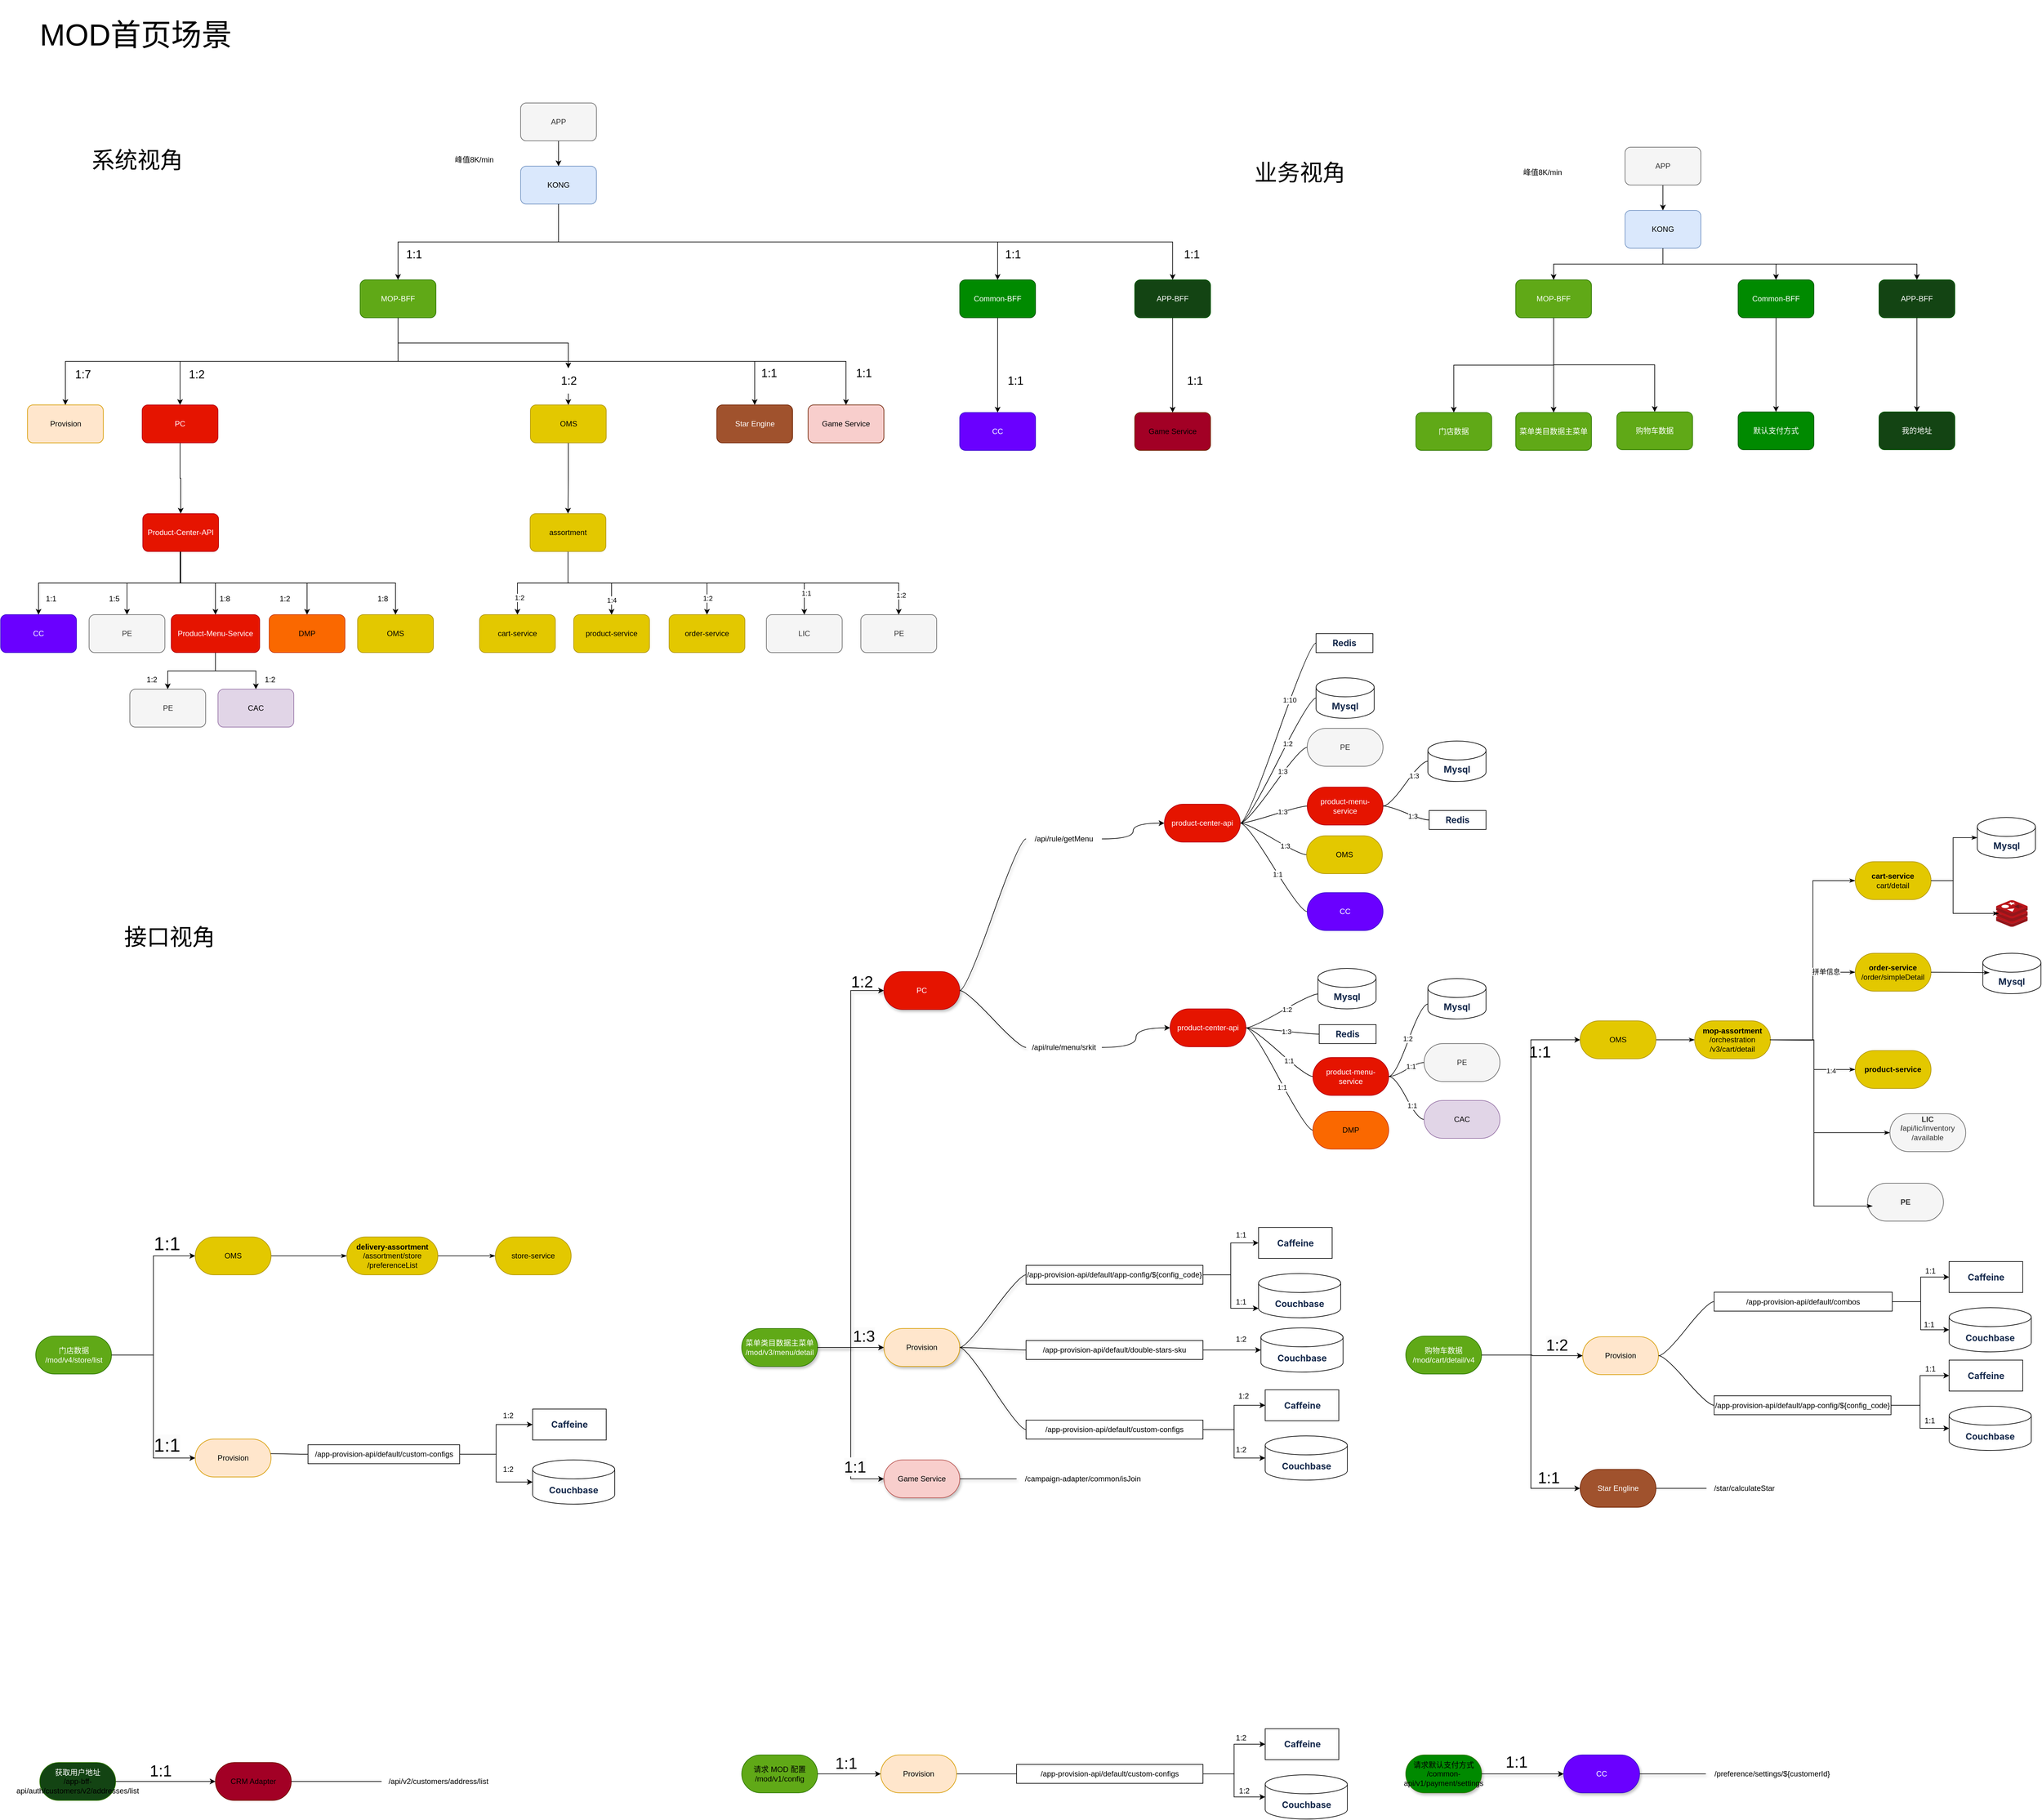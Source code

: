 <mxfile version="24.7.3" type="github">
  <diagram name="第 1 页" id="Q5z5r6t-nIowfkE742d3">
    <mxGraphModel dx="6563" dy="1815" grid="1" gridSize="10" guides="1" tooltips="1" connect="1" arrows="1" fold="1" page="1" pageScale="1" pageWidth="827" pageHeight="1169" math="0" shadow="0">
      <root>
        <mxCell id="0" />
        <mxCell id="1" parent="0" />
        <mxCell id="zqPxDyjhuks0Axc2uc-e-1" value="&lt;font style=&quot;font-size: 48px;&quot;&gt;MOD首页场景&lt;/font&gt;" style="text;strokeColor=none;fillColor=none;align=left;verticalAlign=middle;spacingLeft=4;spacingRight=4;overflow=hidden;points=[[0,0.5],[1,0.5]];portConstraint=eastwest;rotatable=0;whiteSpace=wrap;html=1;" parent="1" vertex="1">
          <mxGeometry x="-767.5" y="1277" width="345" height="110" as="geometry" />
        </mxCell>
        <mxCell id="zqPxDyjhuks0Axc2uc-e-2" value="&lt;font style=&quot;font-size: 36px;&quot;&gt;业务视角&lt;/font&gt;" style="text;html=1;align=center;verticalAlign=middle;resizable=0;points=[];autosize=1;strokeColor=none;fillColor=none;" parent="1" vertex="1">
          <mxGeometry x="1148" y="1520" width="170" height="60" as="geometry" />
        </mxCell>
        <mxCell id="zqPxDyjhuks0Axc2uc-e-3" style="edgeStyle=orthogonalEdgeStyle;rounded=0;orthogonalLoop=1;jettySize=auto;html=1;exitX=0.5;exitY=1;exitDx=0;exitDy=0;" parent="1" source="zqPxDyjhuks0Axc2uc-e-8" target="zqPxDyjhuks0Axc2uc-e-55" edge="1">
          <mxGeometry relative="1" as="geometry" />
        </mxCell>
        <mxCell id="zqPxDyjhuks0Axc2uc-e-6" style="edgeStyle=orthogonalEdgeStyle;rounded=0;orthogonalLoop=1;jettySize=auto;html=1;exitX=0.5;exitY=1;exitDx=0;exitDy=0;" parent="1" source="zqPxDyjhuks0Axc2uc-e-8" target="zqPxDyjhuks0Axc2uc-e-16" edge="1">
          <mxGeometry relative="1" as="geometry" />
        </mxCell>
        <mxCell id="zqPxDyjhuks0Axc2uc-e-7" style="edgeStyle=orthogonalEdgeStyle;rounded=0;orthogonalLoop=1;jettySize=auto;html=1;exitX=0.5;exitY=1;exitDx=0;exitDy=0;entryX=0.5;entryY=0;entryDx=0;entryDy=0;" parent="1" source="zqPxDyjhuks0Axc2uc-e-8" target="zqPxDyjhuks0Axc2uc-e-15" edge="1">
          <mxGeometry relative="1" as="geometry" />
        </mxCell>
        <mxCell id="zqPxDyjhuks0Axc2uc-e-8" value="MOP&lt;span style=&quot;background-color: initial;&quot;&gt;-BFF&lt;/span&gt;" style="rounded=1;whiteSpace=wrap;html=1;fillColor=#60a917;strokeColor=#2D7600;fontColor=#ffffff;" parent="1" vertex="1">
          <mxGeometry x="1575" y="1720" width="120" height="60" as="geometry" />
        </mxCell>
        <mxCell id="zqPxDyjhuks0Axc2uc-e-9" style="edgeStyle=orthogonalEdgeStyle;rounded=0;orthogonalLoop=1;jettySize=auto;html=1;exitX=0.5;exitY=1;exitDx=0;exitDy=0;" parent="1" source="zqPxDyjhuks0Axc2uc-e-11" target="zqPxDyjhuks0Axc2uc-e-21" edge="1">
          <mxGeometry relative="1" as="geometry" />
        </mxCell>
        <mxCell id="zqPxDyjhuks0Axc2uc-e-10" style="edgeStyle=orthogonalEdgeStyle;rounded=0;orthogonalLoop=1;jettySize=auto;html=1;exitX=0.5;exitY=1;exitDx=0;exitDy=0;entryX=0.5;entryY=0;entryDx=0;entryDy=0;" parent="1" source="zqPxDyjhuks0Axc2uc-e-11" target="zqPxDyjhuks0Axc2uc-e-8" edge="1">
          <mxGeometry relative="1" as="geometry" />
        </mxCell>
        <mxCell id="zqPxDyjhuks0Axc2uc-e-11" value="KONG" style="rounded=1;whiteSpace=wrap;html=1;fillColor=#dae8fc;strokeColor=#6c8ebf;" parent="1" vertex="1">
          <mxGeometry x="1748" y="1610" width="120" height="60" as="geometry" />
        </mxCell>
        <mxCell id="zqPxDyjhuks0Axc2uc-e-12" value="" style="edgeStyle=orthogonalEdgeStyle;rounded=0;orthogonalLoop=1;jettySize=auto;html=1;" parent="1" source="zqPxDyjhuks0Axc2uc-e-13" target="zqPxDyjhuks0Axc2uc-e-11" edge="1">
          <mxGeometry relative="1" as="geometry" />
        </mxCell>
        <mxCell id="zqPxDyjhuks0Axc2uc-e-13" value="APP" style="rounded=1;whiteSpace=wrap;html=1;fillColor=#f5f5f5;strokeColor=#666666;fontColor=#333333;" parent="1" vertex="1">
          <mxGeometry x="1748" y="1510" width="120" height="60" as="geometry" />
        </mxCell>
        <mxCell id="zqPxDyjhuks0Axc2uc-e-15" value="门店数据" style="rounded=1;whiteSpace=wrap;html=1;fillColor=#60a917;strokeColor=#2D7600;fontColor=#ffffff;" parent="1" vertex="1">
          <mxGeometry x="1417" y="1930" width="120" height="60" as="geometry" />
        </mxCell>
        <mxCell id="zqPxDyjhuks0Axc2uc-e-16" value="菜单类目数据主菜单" style="rounded=1;whiteSpace=wrap;html=1;fillColor=#60a917;strokeColor=#2D7600;fontColor=#ffffff;" parent="1" vertex="1">
          <mxGeometry x="1575" y="1930" width="120" height="60" as="geometry" />
        </mxCell>
        <mxCell id="zqPxDyjhuks0Axc2uc-e-19" value="默认支付方式" style="rounded=1;whiteSpace=wrap;html=1;fillColor=#008a00;strokeColor=#005700;fontColor=#ffffff;" parent="1" vertex="1">
          <mxGeometry x="1927" y="1929" width="120" height="60" as="geometry" />
        </mxCell>
        <mxCell id="zqPxDyjhuks0Axc2uc-e-20" style="edgeStyle=orthogonalEdgeStyle;rounded=0;orthogonalLoop=1;jettySize=auto;html=1;exitX=0.5;exitY=1;exitDx=0;exitDy=0;entryX=0.5;entryY=0;entryDx=0;entryDy=0;" parent="1" source="zqPxDyjhuks0Axc2uc-e-21" target="zqPxDyjhuks0Axc2uc-e-19" edge="1">
          <mxGeometry relative="1" as="geometry" />
        </mxCell>
        <mxCell id="zqPxDyjhuks0Axc2uc-e-21" value="Common-BFF" style="rounded=1;whiteSpace=wrap;html=1;fillColor=#008a00;strokeColor=#005700;fontColor=#ffffff;" parent="1" vertex="1">
          <mxGeometry x="1927" y="1720" width="120" height="60" as="geometry" />
        </mxCell>
        <mxCell id="zqPxDyjhuks0Axc2uc-e-55" value="购物车数据" style="rounded=1;whiteSpace=wrap;html=1;fillColor=#60a917;strokeColor=#2D7600;fontColor=#ffffff;" parent="1" vertex="1">
          <mxGeometry x="1735" y="1929" width="120" height="60" as="geometry" />
        </mxCell>
        <mxCell id="zqPxDyjhuks0Axc2uc-e-71" value="&lt;font style=&quot;font-size: 36px;&quot;&gt;系统视角&lt;/font&gt;" style="text;html=1;align=center;verticalAlign=middle;resizable=0;points=[];autosize=1;strokeColor=none;fillColor=none;" parent="1" vertex="1">
          <mxGeometry x="-692" y="1500" width="170" height="60" as="geometry" />
        </mxCell>
        <mxCell id="zqPxDyjhuks0Axc2uc-e-73" style="edgeStyle=orthogonalEdgeStyle;rounded=0;orthogonalLoop=1;jettySize=auto;html=1;exitX=0.5;exitY=1;exitDx=0;exitDy=0;entryX=0.5;entryY=0;entryDx=0;entryDy=0;" parent="1" source="zqPxDyjhuks0Axc2uc-e-80" target="zqPxDyjhuks0Axc2uc-e-93" edge="1">
          <mxGeometry relative="1" as="geometry" />
        </mxCell>
        <mxCell id="zqPxDyjhuks0Axc2uc-e-77" style="edgeStyle=orthogonalEdgeStyle;rounded=0;orthogonalLoop=1;jettySize=auto;html=1;exitX=0.5;exitY=1;exitDx=0;exitDy=0;entryX=0.5;entryY=0;entryDx=0;entryDy=0;" parent="1" source="zqPxDyjhuks0Axc2uc-e-80" target="zqPxDyjhuks0Axc2uc-e-95" edge="1">
          <mxGeometry relative="1" as="geometry" />
        </mxCell>
        <mxCell id="zqPxDyjhuks0Axc2uc-e-78" style="edgeStyle=orthogonalEdgeStyle;rounded=0;orthogonalLoop=1;jettySize=auto;html=1;exitX=0.5;exitY=1;exitDx=0;exitDy=0;entryX=0.5;entryY=0;entryDx=0;entryDy=0;" parent="1" source="zqPxDyjhuks0Axc2uc-e-104" target="zqPxDyjhuks0Axc2uc-e-96" edge="1">
          <mxGeometry relative="1" as="geometry" />
        </mxCell>
        <mxCell id="zqPxDyjhuks0Axc2uc-e-79" style="edgeStyle=orthogonalEdgeStyle;rounded=0;orthogonalLoop=1;jettySize=auto;html=1;exitX=0.5;exitY=1;exitDx=0;exitDy=0;" parent="1" source="zqPxDyjhuks0Axc2uc-e-80" target="zqPxDyjhuks0Axc2uc-e-97" edge="1">
          <mxGeometry relative="1" as="geometry" />
        </mxCell>
        <mxCell id="zqPxDyjhuks0Axc2uc-e-80" value="MOP&lt;span style=&quot;background-color: initial;&quot;&gt;-BFF&lt;/span&gt;" style="rounded=1;whiteSpace=wrap;html=1;fillColor=#60a917;strokeColor=#2D7600;fontColor=#ffffff;" parent="1" vertex="1">
          <mxGeometry x="-254" y="1720" width="120" height="60" as="geometry" />
        </mxCell>
        <mxCell id="zqPxDyjhuks0Axc2uc-e-81" style="edgeStyle=orthogonalEdgeStyle;rounded=0;orthogonalLoop=1;jettySize=auto;html=1;exitX=0.5;exitY=1;exitDx=0;exitDy=0;" parent="1" source="zqPxDyjhuks0Axc2uc-e-83" target="zqPxDyjhuks0Axc2uc-e-88" edge="1">
          <mxGeometry relative="1" as="geometry" />
        </mxCell>
        <mxCell id="zqPxDyjhuks0Axc2uc-e-82" style="edgeStyle=orthogonalEdgeStyle;rounded=0;orthogonalLoop=1;jettySize=auto;html=1;exitX=0.5;exitY=1;exitDx=0;exitDy=0;entryX=0.5;entryY=0;entryDx=0;entryDy=0;" parent="1" source="zqPxDyjhuks0Axc2uc-e-83" target="zqPxDyjhuks0Axc2uc-e-80" edge="1">
          <mxGeometry relative="1" as="geometry" />
        </mxCell>
        <mxCell id="zqPxDyjhuks0Axc2uc-e-83" value="KONG" style="rounded=1;whiteSpace=wrap;html=1;fillColor=#dae8fc;strokeColor=#6c8ebf;" parent="1" vertex="1">
          <mxGeometry y="1540" width="120" height="60" as="geometry" />
        </mxCell>
        <mxCell id="zqPxDyjhuks0Axc2uc-e-84" value="" style="edgeStyle=orthogonalEdgeStyle;rounded=0;orthogonalLoop=1;jettySize=auto;html=1;" parent="1" source="zqPxDyjhuks0Axc2uc-e-85" target="zqPxDyjhuks0Axc2uc-e-83" edge="1">
          <mxGeometry relative="1" as="geometry" />
        </mxCell>
        <mxCell id="zqPxDyjhuks0Axc2uc-e-85" value="APP" style="rounded=1;whiteSpace=wrap;html=1;fillColor=#f5f5f5;strokeColor=#666666;fontColor=#333333;" parent="1" vertex="1">
          <mxGeometry y="1440" width="120" height="60" as="geometry" />
        </mxCell>
        <mxCell id="zqPxDyjhuks0Axc2uc-e-86" value="峰值8K/min" style="text;strokeColor=none;fillColor=none;align=left;verticalAlign=middle;spacingLeft=4;spacingRight=4;overflow=hidden;points=[[0,0.5],[1,0.5]];portConstraint=eastwest;rotatable=0;whiteSpace=wrap;html=1;" parent="1" vertex="1">
          <mxGeometry x="-110.5" y="1515" width="80" height="30" as="geometry" />
        </mxCell>
        <mxCell id="zqPxDyjhuks0Axc2uc-e-87" style="edgeStyle=orthogonalEdgeStyle;rounded=0;orthogonalLoop=1;jettySize=auto;html=1;exitX=0.5;exitY=1;exitDx=0;exitDy=0;entryX=0.5;entryY=0;entryDx=0;entryDy=0;" parent="1" source="zqPxDyjhuks0Axc2uc-e-88" target="J9MeXri5vQuQtAhNNJaB-28" edge="1">
          <mxGeometry relative="1" as="geometry">
            <mxPoint x="674.5" y="1930" as="targetPoint" />
          </mxGeometry>
        </mxCell>
        <mxCell id="zqPxDyjhuks0Axc2uc-e-88" value="Common-BFF" style="rounded=1;whiteSpace=wrap;html=1;fillColor=#008a00;strokeColor=#005700;fontColor=#ffffff;" parent="1" vertex="1">
          <mxGeometry x="695" y="1720" width="120" height="60" as="geometry" />
        </mxCell>
        <mxCell id="zqPxDyjhuks0Axc2uc-e-93" value="Provision" style="rounded=1;whiteSpace=wrap;html=1;fillColor=#ffe6cc;strokeColor=#d79b00;" parent="1" vertex="1">
          <mxGeometry x="-780.5" y="1918" width="120" height="60" as="geometry" />
        </mxCell>
        <mxCell id="pQDTlVkZ2vLDb4cZTdvQ-23" style="edgeStyle=orthogonalEdgeStyle;rounded=0;orthogonalLoop=1;jettySize=auto;html=1;entryX=0.5;entryY=0;entryDx=0;entryDy=0;" parent="1" source="zqPxDyjhuks0Axc2uc-e-95" target="pQDTlVkZ2vLDb4cZTdvQ-6" edge="1">
          <mxGeometry relative="1" as="geometry" />
        </mxCell>
        <mxCell id="zqPxDyjhuks0Axc2uc-e-95" value="PC" style="rounded=1;whiteSpace=wrap;html=1;fillColor=#e51400;strokeColor=#B20000;fontColor=#ffffff;" parent="1" vertex="1">
          <mxGeometry x="-599" y="1918" width="120" height="60" as="geometry" />
        </mxCell>
        <mxCell id="HgOtuxTXTrAQOpQX5z8--46" style="edgeStyle=orthogonalEdgeStyle;rounded=0;orthogonalLoop=1;jettySize=auto;html=1;entryX=0.5;entryY=0;entryDx=0;entryDy=0;" edge="1" parent="1" source="zqPxDyjhuks0Axc2uc-e-96" target="HgOtuxTXTrAQOpQX5z8--40">
          <mxGeometry relative="1" as="geometry" />
        </mxCell>
        <mxCell id="zqPxDyjhuks0Axc2uc-e-96" value="OMS" style="rounded=1;whiteSpace=wrap;html=1;fillColor=#e3c800;strokeColor=#B09500;fontColor=#000000;" parent="1" vertex="1">
          <mxGeometry x="15.5" y="1918" width="120" height="60" as="geometry" />
        </mxCell>
        <mxCell id="zqPxDyjhuks0Axc2uc-e-97" value="Star Engine" style="rounded=1;whiteSpace=wrap;html=1;fillColor=#a0522d;strokeColor=#6D1F00;fontColor=#ffffff;" parent="1" vertex="1">
          <mxGeometry x="310.5" y="1918" width="120" height="60" as="geometry" />
        </mxCell>
        <mxCell id="zqPxDyjhuks0Axc2uc-e-102" value="&lt;font style=&quot;font-size: 18px;&quot;&gt;1:7&lt;/font&gt;" style="text;html=1;align=center;verticalAlign=middle;resizable=0;points=[];autosize=1;strokeColor=none;fillColor=none;" parent="1" vertex="1">
          <mxGeometry x="-718" y="1850" width="50" height="40" as="geometry" />
        </mxCell>
        <mxCell id="zqPxDyjhuks0Axc2uc-e-103" value="&lt;font style=&quot;font-size: 18px;&quot;&gt;1:2&lt;/font&gt;" style="text;html=1;align=center;verticalAlign=middle;resizable=0;points=[];autosize=1;strokeColor=none;fillColor=none;" parent="1" vertex="1">
          <mxGeometry x="-538" y="1850" width="50" height="40" as="geometry" />
        </mxCell>
        <mxCell id="zqPxDyjhuks0Axc2uc-e-105" value="&lt;font style=&quot;font-size: 18px;&quot;&gt;1:1&lt;/font&gt;" style="text;html=1;align=center;verticalAlign=middle;resizable=0;points=[];autosize=1;strokeColor=none;fillColor=none;" parent="1" vertex="1">
          <mxGeometry x="368" y="1848" width="50" height="40" as="geometry" />
        </mxCell>
        <mxCell id="zqPxDyjhuks0Axc2uc-e-106" value="&lt;font style=&quot;font-size: 18px;&quot;&gt;1:1&lt;/font&gt;" style="text;html=1;align=center;verticalAlign=middle;resizable=0;points=[];autosize=1;strokeColor=none;fillColor=none;" parent="1" vertex="1">
          <mxGeometry x="758" y="1860" width="50" height="40" as="geometry" />
        </mxCell>
        <mxCell id="zqPxDyjhuks0Axc2uc-e-107" value="&lt;font style=&quot;font-size: 36px;&quot;&gt;接口视角&lt;/font&gt;" style="text;html=1;align=center;verticalAlign=middle;resizable=0;points=[];autosize=1;strokeColor=none;fillColor=none;" parent="1" vertex="1">
          <mxGeometry x="-641" y="2730" width="170" height="60" as="geometry" />
        </mxCell>
        <mxCell id="0m1JnloAispsMIojD9PW-1" value="&lt;font style=&quot;font-size: 18px;&quot;&gt;1:1&lt;/font&gt;" style="text;html=1;align=center;verticalAlign=middle;resizable=0;points=[];autosize=1;strokeColor=none;fillColor=none;" parent="1" vertex="1">
          <mxGeometry x="-194" y="1660" width="50" height="40" as="geometry" />
        </mxCell>
        <mxCell id="0m1JnloAispsMIojD9PW-2" value="&lt;font style=&quot;font-size: 18px;&quot;&gt;1:1&lt;/font&gt;" style="text;html=1;align=center;verticalAlign=middle;resizable=0;points=[];autosize=1;strokeColor=none;fillColor=none;" parent="1" vertex="1">
          <mxGeometry x="754" y="1660" width="50" height="40" as="geometry" />
        </mxCell>
        <mxCell id="RRxXi1wo7y_AlvlHw12m-1" value="峰值8K/min" style="text;strokeColor=none;fillColor=none;align=left;verticalAlign=middle;spacingLeft=4;spacingRight=4;overflow=hidden;points=[[0,0.5],[1,0.5]];portConstraint=eastwest;rotatable=0;whiteSpace=wrap;html=1;" parent="1" vertex="1">
          <mxGeometry x="1581" y="1535" width="80" height="30" as="geometry" />
        </mxCell>
        <mxCell id="OONytPEMxXRGxY52DsGb-1" value="门店数据&lt;div&gt;/mod/v4/store/list&lt;/div&gt;" style="whiteSpace=wrap;html=1;rounded=1;arcSize=50;align=center;verticalAlign=middle;strokeWidth=1;autosize=0;spacing=4;treeFolding=1;treeMoving=1;newEdgeStyle={&quot;edgeStyle&quot;:&quot;entityRelationEdgeStyle&quot;,&quot;startArrow&quot;:&quot;none&quot;,&quot;endArrow&quot;:&quot;none&quot;,&quot;segment&quot;:10,&quot;curved&quot;:1,&quot;sourcePerimeterSpacing&quot;:0,&quot;targetPerimeterSpacing&quot;:0};strokeColor=#2D7600;fontFamily=Helvetica;fontSize=12;fontColor=#ffffff;fillColor=#60a917;resizable=1;" parent="1" vertex="1">
          <mxGeometry x="-767.5" y="3392" width="120" height="60" as="geometry" />
        </mxCell>
        <mxCell id="OONytPEMxXRGxY52DsGb-12" value="Provision" style="whiteSpace=wrap;html=1;rounded=1;arcSize=50;align=center;verticalAlign=middle;strokeWidth=1;autosize=0;spacing=4;treeFolding=1;treeMoving=1;newEdgeStyle={&quot;edgeStyle&quot;:&quot;entityRelationEdgeStyle&quot;,&quot;startArrow&quot;:&quot;none&quot;,&quot;endArrow&quot;:&quot;none&quot;,&quot;segment&quot;:10,&quot;curved&quot;:1,&quot;sourcePerimeterSpacing&quot;:0,&quot;targetPerimeterSpacing&quot;:0};strokeColor=#d79b00;fontFamily=Helvetica;fontSize=12;fontColor=default;fillColor=#ffe6cc;resizable=1;" parent="1" vertex="1">
          <mxGeometry x="-515" y="3555" width="120" height="60" as="geometry" />
        </mxCell>
        <mxCell id="OONytPEMxXRGxY52DsGb-28" value="" style="edgeStyle=entityRelationEdgeStyle;rounded=0;orthogonalLoop=1;jettySize=auto;html=1;startArrow=none;endArrow=none;segment=10;curved=1;sourcePerimeterSpacing=0;targetPerimeterSpacing=0;fontFamily=Helvetica;fontSize=12;fontColor=default;entryX=0;entryY=0.5;entryDx=0;entryDy=0;exitX=0.995;exitY=0.386;exitDx=0;exitDy=0;exitPerimeter=0;" parent="1" source="OONytPEMxXRGxY52DsGb-12" target="aGhoT53BZnZ24auxcAZ5-1" edge="1">
          <mxGeometry relative="1" as="geometry">
            <mxPoint x="-385" y="3595" as="sourcePoint" />
            <mxPoint x="-330" y="3620" as="targetPoint" />
            <Array as="points">
              <mxPoint x="-395" y="3575" />
              <mxPoint x="-340" y="3555" />
            </Array>
          </mxGeometry>
        </mxCell>
        <mxCell id="OONytPEMxXRGxY52DsGb-32" style="edgeStyle=orthogonalEdgeStyle;rounded=0;orthogonalLoop=1;jettySize=auto;html=1;entryX=0;entryY=0.5;entryDx=0;entryDy=0;exitX=1;exitY=0.5;exitDx=0;exitDy=0;" parent="1" source="OONytPEMxXRGxY52DsGb-1" target="J9MeXri5vQuQtAhNNJaB-18" edge="1">
          <mxGeometry relative="1" as="geometry">
            <mxPoint x="-627.5" y="3442" as="sourcePoint" />
            <mxPoint x="-515.5" y="3532" as="targetPoint" />
          </mxGeometry>
        </mxCell>
        <mxCell id="OONytPEMxXRGxY52DsGb-161" value="&lt;font color=&quot;#000000&quot; style=&quot;font-size: 30px;&quot;&gt;1:1&lt;/font&gt;" style="edgeLabel;html=1;align=center;verticalAlign=middle;resizable=0;points=[];rounded=1;strokeColor=#005700;fontFamily=Helvetica;fontSize=12;fontColor=#ffffff;labelBackgroundColor=none;fillColor=#008a00;gradientColor=none;" parent="OONytPEMxXRGxY52DsGb-32" vertex="1" connectable="0">
          <mxGeometry x="0.688" y="4" relative="1" as="geometry">
            <mxPoint y="-16" as="offset" />
          </mxGeometry>
        </mxCell>
        <mxCell id="OONytPEMxXRGxY52DsGb-162" value="" style="edgeLabel;html=1;align=center;verticalAlign=middle;resizable=0;points=[];rounded=1;strokeColor=#005700;fontFamily=Helvetica;fontSize=12;fontColor=#ffffff;labelBackgroundColor=none;fillColor=#008a00;gradientColor=none;" parent="OONytPEMxXRGxY52DsGb-32" vertex="1" connectable="0">
          <mxGeometry x="0.688" y="4" relative="1" as="geometry">
            <mxPoint x="6" y="97" as="offset" />
          </mxGeometry>
        </mxCell>
        <mxCell id="OONytPEMxXRGxY52DsGb-33" style="edgeStyle=orthogonalEdgeStyle;rounded=0;orthogonalLoop=1;jettySize=auto;html=1;entryX=0;entryY=0.5;entryDx=0;entryDy=0;exitX=1;exitY=0.5;exitDx=0;exitDy=0;" parent="1" source="OONytPEMxXRGxY52DsGb-1" target="OONytPEMxXRGxY52DsGb-12" edge="1">
          <mxGeometry relative="1" as="geometry">
            <mxPoint x="-617.5" y="3452" as="sourcePoint" />
            <mxPoint x="-485.5" y="3342" as="targetPoint" />
          </mxGeometry>
        </mxCell>
        <mxCell id="J9MeXri5vQuQtAhNNJaB-22" value="&lt;span style=&quot;font-size: 30px; background-color: rgb(251, 251, 251);&quot;&gt;1:1&lt;/span&gt;" style="edgeLabel;html=1;align=center;verticalAlign=middle;resizable=0;points=[];" parent="OONytPEMxXRGxY52DsGb-33" vertex="1" connectable="0">
          <mxGeometry x="0.574" y="-3" relative="1" as="geometry">
            <mxPoint x="18" y="-24" as="offset" />
          </mxGeometry>
        </mxCell>
        <mxCell id="OONytPEMxXRGxY52DsGb-61" value="" style="edgeStyle=entityRelationEdgeStyle;rounded=0;orthogonalLoop=1;jettySize=auto;html=1;startArrow=none;endArrow=none;segment=10;curved=1;sourcePerimeterSpacing=0;targetPerimeterSpacing=0;fontFamily=Helvetica;fontSize=12;fontColor=default;shadow=1;" parent="1" source="OONytPEMxXRGxY52DsGb-34" target="OONytPEMxXRGxY52DsGb-44" edge="1">
          <mxGeometry relative="1" as="geometry" />
        </mxCell>
        <mxCell id="OONytPEMxXRGxY52DsGb-34" value="PC" style="whiteSpace=wrap;html=1;rounded=1;arcSize=50;align=center;verticalAlign=middle;strokeWidth=1;autosize=0;spacing=4;treeFolding=1;treeMoving=1;newEdgeStyle={&quot;edgeStyle&quot;:&quot;entityRelationEdgeStyle&quot;,&quot;startArrow&quot;:&quot;none&quot;,&quot;endArrow&quot;:&quot;none&quot;,&quot;segment&quot;:10,&quot;curved&quot;:1,&quot;sourcePerimeterSpacing&quot;:0,&quot;targetPerimeterSpacing&quot;:0};strokeColor=#B20000;fontFamily=Helvetica;fontSize=12;fontColor=#ffffff;fillColor=#e51400;shadow=1;" parent="1" vertex="1">
          <mxGeometry x="575" y="2815" width="120" height="60" as="geometry" />
        </mxCell>
        <mxCell id="OONytPEMxXRGxY52DsGb-57" value="" style="edgeStyle=entityRelationEdgeStyle;rounded=0;orthogonalLoop=1;jettySize=auto;html=1;startArrow=none;endArrow=none;segment=10;curved=1;sourcePerimeterSpacing=0;targetPerimeterSpacing=0;fontFamily=Helvetica;fontSize=12;fontColor=default;shadow=1;" parent="1" source="OONytPEMxXRGxY52DsGb-38" target="aGhoT53BZnZ24auxcAZ5-12" edge="1">
          <mxGeometry relative="1" as="geometry">
            <mxPoint x="900" y="3411" as="targetPoint" />
          </mxGeometry>
        </mxCell>
        <mxCell id="OONytPEMxXRGxY52DsGb-38" value="Provision" style="whiteSpace=wrap;html=1;rounded=1;arcSize=50;align=center;verticalAlign=middle;strokeWidth=1;autosize=0;spacing=4;treeFolding=1;treeMoving=1;newEdgeStyle={&quot;edgeStyle&quot;:&quot;entityRelationEdgeStyle&quot;,&quot;startArrow&quot;:&quot;none&quot;,&quot;endArrow&quot;:&quot;none&quot;,&quot;segment&quot;:10,&quot;curved&quot;:1,&quot;sourcePerimeterSpacing&quot;:0,&quot;targetPerimeterSpacing&quot;:0};strokeColor=#d79b00;fontFamily=Helvetica;fontSize=12;fontColor=default;fillColor=#ffe6cc;shadow=1;" parent="1" vertex="1">
          <mxGeometry x="575" y="3380" width="120" height="60" as="geometry" />
        </mxCell>
        <mxCell id="OONytPEMxXRGxY52DsGb-39" value="菜单类目数据主菜单&lt;div&gt;/mod/v3/menu/detail&lt;br&gt;&lt;/div&gt;" style="whiteSpace=wrap;html=1;rounded=1;arcSize=50;align=center;verticalAlign=middle;strokeWidth=1;autosize=0;spacing=4;treeFolding=1;treeMoving=1;newEdgeStyle={&quot;edgeStyle&quot;:&quot;entityRelationEdgeStyle&quot;,&quot;startArrow&quot;:&quot;none&quot;,&quot;endArrow&quot;:&quot;none&quot;,&quot;segment&quot;:10,&quot;curved&quot;:1,&quot;sourcePerimeterSpacing&quot;:0,&quot;targetPerimeterSpacing&quot;:0};strokeColor=#2D7600;fontFamily=Helvetica;fontSize=12;fontColor=#ffffff;fillColor=#60a917;shadow=1;" parent="1" vertex="1">
          <mxGeometry x="350" y="3380" width="120" height="60" as="geometry" />
        </mxCell>
        <mxCell id="OONytPEMxXRGxY52DsGb-56" value="" style="edgeStyle=entityRelationEdgeStyle;rounded=0;orthogonalLoop=1;jettySize=auto;html=1;startArrow=none;endArrow=none;segment=10;curved=1;sourcePerimeterSpacing=0;targetPerimeterSpacing=0;fontFamily=Helvetica;fontSize=12;fontColor=default;shadow=1;" parent="1" source="OONytPEMxXRGxY52DsGb-40" target="OONytPEMxXRGxY52DsGb-49" edge="1">
          <mxGeometry relative="1" as="geometry" />
        </mxCell>
        <mxCell id="OONytPEMxXRGxY52DsGb-40" value="Game Service" style="whiteSpace=wrap;html=1;rounded=1;arcSize=50;align=center;verticalAlign=middle;strokeWidth=1;autosize=0;spacing=4;treeFolding=1;treeMoving=1;newEdgeStyle={&quot;edgeStyle&quot;:&quot;entityRelationEdgeStyle&quot;,&quot;startArrow&quot;:&quot;none&quot;,&quot;endArrow&quot;:&quot;none&quot;,&quot;segment&quot;:10,&quot;curved&quot;:1,&quot;sourcePerimeterSpacing&quot;:0,&quot;targetPerimeterSpacing&quot;:0};strokeColor=#b85450;fontFamily=Helvetica;fontSize=12;fillColor=#f8cecc;shadow=1;" parent="1" vertex="1">
          <mxGeometry x="575" y="3588" width="120" height="60" as="geometry" />
        </mxCell>
        <mxCell id="pQDTlVkZ2vLDb4cZTdvQ-49" style="edgeStyle=orthogonalEdgeStyle;rounded=0;orthogonalLoop=1;jettySize=auto;html=1;entryX=0;entryY=0.5;entryDx=0;entryDy=0;curved=1;" parent="1" source="OONytPEMxXRGxY52DsGb-42" target="pQDTlVkZ2vLDb4cZTdvQ-36" edge="1">
          <mxGeometry relative="1" as="geometry" />
        </mxCell>
        <mxCell id="OONytPEMxXRGxY52DsGb-42" value="&lt;div&gt;/api/rule/getMenu&lt;br&gt;&lt;/div&gt;" style="text;html=1;align=center;verticalAlign=middle;whiteSpace=wrap;rounded=0;fontFamily=Helvetica;fontSize=12;fontColor=default;autosize=1;shadow=1;" parent="1" vertex="1">
          <mxGeometry x="800" y="2590" width="120" height="30" as="geometry" />
        </mxCell>
        <mxCell id="pQDTlVkZ2vLDb4cZTdvQ-72" style="edgeStyle=orthogonalEdgeStyle;rounded=0;orthogonalLoop=1;jettySize=auto;html=1;entryX=0;entryY=0.5;entryDx=0;entryDy=0;curved=1;" parent="1" source="OONytPEMxXRGxY52DsGb-44" target="pQDTlVkZ2vLDb4cZTdvQ-56" edge="1">
          <mxGeometry relative="1" as="geometry" />
        </mxCell>
        <mxCell id="OONytPEMxXRGxY52DsGb-44" value="&lt;div&gt;/api/rule/menu/srkit&lt;br&gt;&lt;/div&gt;" style="text;html=1;align=center;verticalAlign=middle;whiteSpace=wrap;rounded=0;fontFamily=Helvetica;fontSize=12;fontColor=default;autosize=1;shadow=1;" parent="1" vertex="1">
          <mxGeometry x="800" y="2920" width="120" height="30" as="geometry" />
        </mxCell>
        <mxCell id="OONytPEMxXRGxY52DsGb-49" value="&lt;div&gt;/campaign-adapter/common/isJoin&lt;br&gt;&lt;/div&gt;" style="text;html=1;align=center;verticalAlign=middle;whiteSpace=wrap;rounded=0;fontFamily=Helvetica;fontSize=12;fontColor=default;autosize=1;shadow=1;" parent="1" vertex="1">
          <mxGeometry x="785" y="3603" width="210" height="30" as="geometry" />
        </mxCell>
        <mxCell id="OONytPEMxXRGxY52DsGb-51" style="edgeStyle=orthogonalEdgeStyle;rounded=0;orthogonalLoop=1;jettySize=auto;html=1;exitX=1;exitY=0.5;exitDx=0;exitDy=0;entryX=0;entryY=0.5;entryDx=0;entryDy=0;shadow=1;" parent="1" source="OONytPEMxXRGxY52DsGb-39" target="OONytPEMxXRGxY52DsGb-38" edge="1">
          <mxGeometry relative="1" as="geometry">
            <mxPoint x="595" y="3380" as="sourcePoint" />
            <mxPoint x="455" y="3470" as="targetPoint" />
          </mxGeometry>
        </mxCell>
        <mxCell id="J9MeXri5vQuQtAhNNJaB-20" value="&lt;span style=&quot;font-size: 25px; background-color: rgb(251, 251, 251);&quot;&gt;1:3&lt;/span&gt;" style="edgeLabel;html=1;align=center;verticalAlign=middle;resizable=0;points=[];shadow=1;" parent="OONytPEMxXRGxY52DsGb-51" vertex="1" connectable="0">
          <mxGeometry x="0.376" y="2" relative="1" as="geometry">
            <mxPoint x="1" y="-17" as="offset" />
          </mxGeometry>
        </mxCell>
        <mxCell id="OONytPEMxXRGxY52DsGb-52" style="edgeStyle=orthogonalEdgeStyle;rounded=0;orthogonalLoop=1;jettySize=auto;html=1;exitX=1;exitY=0.5;exitDx=0;exitDy=0;entryX=0;entryY=0.5;entryDx=0;entryDy=0;shadow=1;" parent="1" source="OONytPEMxXRGxY52DsGb-39" target="OONytPEMxXRGxY52DsGb-34" edge="1">
          <mxGeometry relative="1" as="geometry">
            <mxPoint x="480" y="3420" as="sourcePoint" />
            <mxPoint x="585" y="3420" as="targetPoint" />
          </mxGeometry>
        </mxCell>
        <mxCell id="OONytPEMxXRGxY52DsGb-163" value="&lt;font color=&quot;#000000&quot; style=&quot;font-size: 25px;&quot;&gt;1:2&lt;/font&gt;" style="edgeLabel;html=1;align=center;verticalAlign=middle;resizable=0;points=[];rounded=1;strokeColor=#005700;fontFamily=Helvetica;fontSize=25;fontColor=#ffffff;labelBackgroundColor=none;fillColor=#008a00;gradientColor=none;shadow=1;" parent="OONytPEMxXRGxY52DsGb-52" vertex="1" connectable="0">
          <mxGeometry x="0.609" y="-3" relative="1" as="geometry">
            <mxPoint x="14" y="-94" as="offset" />
          </mxGeometry>
        </mxCell>
        <mxCell id="OONytPEMxXRGxY52DsGb-164" value="" style="edgeLabel;html=1;align=center;verticalAlign=middle;resizable=0;points=[];rounded=1;strokeColor=#005700;fontFamily=Helvetica;fontSize=25;fontColor=#ffffff;labelBackgroundColor=none;fillColor=#008a00;gradientColor=none;shadow=1;" parent="OONytPEMxXRGxY52DsGb-52" vertex="1" connectable="0">
          <mxGeometry x="0.609" y="-3" relative="1" as="geometry">
            <mxPoint x="5" y="80" as="offset" />
          </mxGeometry>
        </mxCell>
        <mxCell id="OONytPEMxXRGxY52DsGb-165" value="" style="edgeLabel;html=1;align=center;verticalAlign=middle;resizable=0;points=[];rounded=1;strokeColor=#005700;fontFamily=Helvetica;fontSize=25;fontColor=#ffffff;labelBackgroundColor=none;fillColor=#008a00;gradientColor=none;shadow=1;" parent="OONytPEMxXRGxY52DsGb-52" vertex="1" connectable="0">
          <mxGeometry x="0.609" y="-3" relative="1" as="geometry">
            <mxPoint x="5" y="180" as="offset" />
          </mxGeometry>
        </mxCell>
        <mxCell id="OONytPEMxXRGxY52DsGb-53" style="edgeStyle=orthogonalEdgeStyle;rounded=0;orthogonalLoop=1;jettySize=auto;html=1;exitX=1;exitY=0.5;exitDx=0;exitDy=0;entryX=0;entryY=0.5;entryDx=0;entryDy=0;shadow=1;" parent="1" source="OONytPEMxXRGxY52DsGb-39" target="OONytPEMxXRGxY52DsGb-40" edge="1">
          <mxGeometry relative="1" as="geometry">
            <mxPoint x="490" y="3430" as="sourcePoint" />
            <mxPoint x="595" y="3430" as="targetPoint" />
          </mxGeometry>
        </mxCell>
        <mxCell id="J9MeXri5vQuQtAhNNJaB-21" value="&lt;span style=&quot;font-size: 25px; background-color: rgb(251, 251, 251);&quot;&gt;1:1&lt;/span&gt;" style="edgeLabel;html=1;align=center;verticalAlign=middle;resizable=0;points=[];shadow=1;" parent="OONytPEMxXRGxY52DsGb-53" vertex="1" connectable="0">
          <mxGeometry x="0.703" y="5" relative="1" as="geometry">
            <mxPoint y="-15" as="offset" />
          </mxGeometry>
        </mxCell>
        <mxCell id="OONytPEMxXRGxY52DsGb-58" value="" style="edgeStyle=entityRelationEdgeStyle;rounded=0;orthogonalLoop=1;jettySize=auto;html=1;startArrow=none;endArrow=none;segment=10;curved=1;sourcePerimeterSpacing=0;targetPerimeterSpacing=0;fontFamily=Helvetica;fontSize=12;fontColor=default;entryX=0;entryY=0.5;entryDx=0;entryDy=0;exitX=1;exitY=0.5;exitDx=0;exitDy=0;shadow=1;" parent="1" source="OONytPEMxXRGxY52DsGb-38" target="aGhoT53BZnZ24auxcAZ5-15" edge="1">
          <mxGeometry relative="1" as="geometry">
            <mxPoint x="685" y="3435" as="sourcePoint" />
            <mxPoint x="895" y="3441" as="targetPoint" />
            <Array as="points">
              <mxPoint x="715" y="3408" />
            </Array>
          </mxGeometry>
        </mxCell>
        <mxCell id="OONytPEMxXRGxY52DsGb-59" value="" style="edgeStyle=entityRelationEdgeStyle;rounded=0;orthogonalLoop=1;jettySize=auto;html=1;startArrow=none;endArrow=none;segment=10;curved=1;sourcePerimeterSpacing=0;targetPerimeterSpacing=0;fontFamily=Helvetica;fontSize=12;fontColor=default;exitX=1;exitY=0.5;exitDx=0;exitDy=0;entryX=0;entryY=0.5;entryDx=0;entryDy=0;shadow=1;" parent="1" source="OONytPEMxXRGxY52DsGb-38" target="aGhoT53BZnZ24auxcAZ5-10" edge="1">
          <mxGeometry relative="1" as="geometry">
            <mxPoint x="695" y="3445" as="sourcePoint" />
            <mxPoint x="925" y="3378" as="targetPoint" />
            <Array as="points">
              <mxPoint x="705" y="3408" />
              <mxPoint x="695" y="3408" />
            </Array>
          </mxGeometry>
        </mxCell>
        <mxCell id="OONytPEMxXRGxY52DsGb-62" value="" style="edgeStyle=entityRelationEdgeStyle;rounded=0;orthogonalLoop=1;jettySize=auto;html=1;startArrow=none;endArrow=none;segment=10;curved=1;sourcePerimeterSpacing=0;targetPerimeterSpacing=0;fontFamily=Helvetica;fontSize=12;fontColor=default;entryX=0;entryY=0.5;entryDx=0;entryDy=0;exitX=1;exitY=0.5;exitDx=0;exitDy=0;shadow=1;" parent="1" source="OONytPEMxXRGxY52DsGb-34" target="OONytPEMxXRGxY52DsGb-42" edge="1">
          <mxGeometry relative="1" as="geometry">
            <mxPoint x="705" y="2855" as="sourcePoint" />
            <mxPoint x="798" y="2870" as="targetPoint" />
            <Array as="points">
              <mxPoint x="695" y="2833" />
            </Array>
          </mxGeometry>
        </mxCell>
        <mxCell id="OONytPEMxXRGxY52DsGb-63" value="&lt;div&gt;购物车数据&lt;/div&gt;&lt;div&gt;/mod/cart/detail/v4&lt;br&gt;&lt;/div&gt;" style="whiteSpace=wrap;html=1;rounded=1;arcSize=50;align=center;verticalAlign=middle;strokeWidth=1;autosize=0;spacing=4;treeFolding=1;treeMoving=1;newEdgeStyle={&quot;edgeStyle&quot;:&quot;entityRelationEdgeStyle&quot;,&quot;startArrow&quot;:&quot;none&quot;,&quot;endArrow&quot;:&quot;none&quot;,&quot;segment&quot;:10,&quot;curved&quot;:1,&quot;sourcePerimeterSpacing&quot;:0,&quot;targetPerimeterSpacing&quot;:0};strokeColor=#2D7600;fontFamily=Helvetica;fontSize=12;fontColor=#ffffff;fillColor=#60a917;" parent="1" vertex="1">
          <mxGeometry x="1401" y="3392" width="120" height="60" as="geometry" />
        </mxCell>
        <mxCell id="HgOtuxTXTrAQOpQX5z8--28" style="edgeStyle=entityRelationEdgeStyle;rounded=0;orthogonalLoop=1;jettySize=auto;html=1;startArrow=none;endArrow=classicThin;segment=10;curved=1;sourcePerimeterSpacing=0;targetPerimeterSpacing=0;endFill=1;" edge="1" parent="1" source="OONytPEMxXRGxY52DsGb-66" target="HgOtuxTXTrAQOpQX5z8--13">
          <mxGeometry relative="1" as="geometry" />
        </mxCell>
        <mxCell id="OONytPEMxXRGxY52DsGb-66" value="OMS" style="whiteSpace=wrap;html=1;rounded=1;arcSize=50;align=center;verticalAlign=middle;strokeWidth=1;autosize=0;spacing=4;treeFolding=1;treeMoving=1;newEdgeStyle={&quot;edgeStyle&quot;:&quot;entityRelationEdgeStyle&quot;,&quot;startArrow&quot;:&quot;none&quot;,&quot;endArrow&quot;:&quot;none&quot;,&quot;segment&quot;:10,&quot;curved&quot;:1,&quot;sourcePerimeterSpacing&quot;:0,&quot;targetPerimeterSpacing&quot;:0};strokeColor=#B09500;fontFamily=Helvetica;fontSize=12;fontColor=#000000;fillColor=#e3c800;" parent="1" vertex="1">
          <mxGeometry x="1677" y="2893" width="120" height="60" as="geometry" />
        </mxCell>
        <mxCell id="OONytPEMxXRGxY52DsGb-81" value="" style="edgeStyle=entityRelationEdgeStyle;rounded=0;orthogonalLoop=1;jettySize=auto;html=1;startArrow=none;endArrow=none;segment=10;curved=1;sourcePerimeterSpacing=0;targetPerimeterSpacing=0;fontFamily=Helvetica;fontSize=12;fontColor=#ffffff;entryX=0;entryY=0.5;entryDx=0;entryDy=0;" parent="1" source="OONytPEMxXRGxY52DsGb-70" target="aGhoT53BZnZ24auxcAZ5-49" edge="1">
          <mxGeometry relative="1" as="geometry">
            <mxPoint x="2021" y="3453" as="targetPoint" />
          </mxGeometry>
        </mxCell>
        <mxCell id="OONytPEMxXRGxY52DsGb-70" value="Provision" style="whiteSpace=wrap;html=1;rounded=1;arcSize=50;align=center;verticalAlign=middle;strokeWidth=1;autosize=0;spacing=4;treeFolding=1;treeMoving=1;newEdgeStyle={&quot;edgeStyle&quot;:&quot;entityRelationEdgeStyle&quot;,&quot;startArrow&quot;:&quot;none&quot;,&quot;endArrow&quot;:&quot;none&quot;,&quot;segment&quot;:10,&quot;curved&quot;:1,&quot;sourcePerimeterSpacing&quot;:0,&quot;targetPerimeterSpacing&quot;:0};strokeColor=#d79b00;fontFamily=Helvetica;fontSize=12;fontColor=default;fillColor=#ffe6cc;" parent="1" vertex="1">
          <mxGeometry x="1681" y="3393" width="120" height="60" as="geometry" />
        </mxCell>
        <mxCell id="OONytPEMxXRGxY52DsGb-71" value="&lt;div&gt;/star/calculateStar&lt;br&gt;&lt;/div&gt;" style="text;html=1;align=center;verticalAlign=middle;whiteSpace=wrap;rounded=0;fontFamily=Helvetica;fontSize=12;fontColor=default;autosize=1;" parent="1" vertex="1">
          <mxGeometry x="1877" y="3618" width="120" height="30" as="geometry" />
        </mxCell>
        <mxCell id="OONytPEMxXRGxY52DsGb-80" value="" style="edgeStyle=entityRelationEdgeStyle;rounded=0;orthogonalLoop=1;jettySize=auto;html=1;startArrow=none;endArrow=none;segment=10;curved=1;sourcePerimeterSpacing=0;targetPerimeterSpacing=0;fontFamily=Helvetica;fontSize=12;fontColor=#ffffff;" parent="1" source="OONytPEMxXRGxY52DsGb-74" target="OONytPEMxXRGxY52DsGb-71" edge="1">
          <mxGeometry relative="1" as="geometry" />
        </mxCell>
        <mxCell id="OONytPEMxXRGxY52DsGb-74" value="Star Engline" style="whiteSpace=wrap;html=1;rounded=1;arcSize=50;align=center;verticalAlign=middle;strokeWidth=1;autosize=0;spacing=4;treeFolding=1;treeMoving=1;newEdgeStyle={&quot;edgeStyle&quot;:&quot;entityRelationEdgeStyle&quot;,&quot;startArrow&quot;:&quot;none&quot;,&quot;endArrow&quot;:&quot;none&quot;,&quot;segment&quot;:10,&quot;curved&quot;:1,&quot;sourcePerimeterSpacing&quot;:0,&quot;targetPerimeterSpacing&quot;:0};strokeColor=#6D1F00;fontFamily=Helvetica;fontSize=12;fontColor=#ffffff;fillColor=#a0522d;" parent="1" vertex="1">
          <mxGeometry x="1677" y="3603" width="120" height="60" as="geometry" />
        </mxCell>
        <mxCell id="OONytPEMxXRGxY52DsGb-82" value="" style="edgeStyle=entityRelationEdgeStyle;rounded=0;orthogonalLoop=1;jettySize=auto;html=1;startArrow=none;endArrow=none;segment=10;curved=1;sourcePerimeterSpacing=0;targetPerimeterSpacing=0;fontFamily=Helvetica;fontSize=12;fontColor=#ffffff;entryX=0;entryY=0.5;entryDx=0;entryDy=0;exitX=1;exitY=0.5;exitDx=0;exitDy=0;" parent="1" source="OONytPEMxXRGxY52DsGb-70" target="aGhoT53BZnZ24auxcAZ5-55" edge="1">
          <mxGeometry relative="1" as="geometry">
            <mxPoint x="1811" y="3433" as="sourcePoint" />
            <mxPoint x="1971" y="3400" as="targetPoint" />
            <Array as="points">
              <mxPoint x="1811" y="3373" />
              <mxPoint x="1811" y="3423" />
              <mxPoint x="1881" y="3393" />
              <mxPoint x="1881" y="3403" />
            </Array>
          </mxGeometry>
        </mxCell>
        <mxCell id="OONytPEMxXRGxY52DsGb-83" style="edgeStyle=orthogonalEdgeStyle;rounded=0;orthogonalLoop=1;jettySize=auto;html=1;exitX=1;exitY=0.5;exitDx=0;exitDy=0;entryX=0;entryY=0.5;entryDx=0;entryDy=0;" parent="1" source="OONytPEMxXRGxY52DsGb-63" target="OONytPEMxXRGxY52DsGb-66" edge="1">
          <mxGeometry relative="1" as="geometry">
            <mxPoint x="1650" y="3320" as="sourcePoint" />
            <mxPoint x="1451" y="3410" as="targetPoint" />
          </mxGeometry>
        </mxCell>
        <mxCell id="OONytPEMxXRGxY52DsGb-166" value="1:1" style="edgeLabel;html=1;align=center;verticalAlign=middle;resizable=0;points=[];rounded=1;strokeColor=#005700;fontFamily=Helvetica;fontSize=25;fontColor=#000000;labelBackgroundColor=none;fillColor=#008a00;gradientColor=none;" parent="OONytPEMxXRGxY52DsGb-83" vertex="1" connectable="0">
          <mxGeometry x="0.646" y="-5" relative="1" as="geometry">
            <mxPoint x="9" y="-20" as="offset" />
          </mxGeometry>
        </mxCell>
        <mxCell id="OONytPEMxXRGxY52DsGb-168" value="" style="edgeLabel;html=1;align=center;verticalAlign=middle;resizable=0;points=[];rounded=1;strokeColor=#005700;fontFamily=Helvetica;fontSize=25;fontColor=#000000;labelBackgroundColor=none;fillColor=#008a00;gradientColor=none;" parent="OONytPEMxXRGxY52DsGb-83" vertex="1" connectable="0">
          <mxGeometry x="0.646" y="-5" relative="1" as="geometry">
            <mxPoint x="1" y="217" as="offset" />
          </mxGeometry>
        </mxCell>
        <mxCell id="OONytPEMxXRGxY52DsGb-85" style="edgeStyle=orthogonalEdgeStyle;rounded=0;orthogonalLoop=1;jettySize=auto;html=1;exitX=1;exitY=0.5;exitDx=0;exitDy=0;entryX=0;entryY=0.5;entryDx=0;entryDy=0;" parent="1" source="OONytPEMxXRGxY52DsGb-63" target="OONytPEMxXRGxY52DsGb-74" edge="1">
          <mxGeometry relative="1" as="geometry">
            <mxPoint x="1541" y="3442" as="sourcePoint" />
            <mxPoint x="1701" y="3283" as="targetPoint" />
          </mxGeometry>
        </mxCell>
        <mxCell id="J9MeXri5vQuQtAhNNJaB-24" value="&#xa;&lt;span style=&quot;color: rgb(0, 0, 0); font-family: Helvetica; font-size: 25px; font-style: normal; font-variant-ligatures: normal; font-variant-caps: normal; font-weight: 400; letter-spacing: normal; orphans: 2; text-align: center; text-indent: 0px; text-transform: none; widows: 2; word-spacing: 0px; -webkit-text-stroke-width: 0px; white-space: nowrap; text-decoration-thickness: initial; text-decoration-style: initial; text-decoration-color: initial; float: none; display: inline !important;&quot;&gt;1:1&lt;/span&gt;&#xa;&#xa;" style="edgeLabel;html=1;align=center;verticalAlign=middle;resizable=0;points=[];labelBackgroundColor=none;" parent="OONytPEMxXRGxY52DsGb-85" vertex="1" connectable="0">
          <mxGeometry x="0.821" y="-4" relative="1" as="geometry">
            <mxPoint x="-17" y="-15" as="offset" />
          </mxGeometry>
        </mxCell>
        <mxCell id="OONytPEMxXRGxY52DsGb-86" style="edgeStyle=orthogonalEdgeStyle;rounded=0;orthogonalLoop=1;jettySize=auto;html=1;exitX=1;exitY=0.5;exitDx=0;exitDy=0;entryX=0;entryY=0.5;entryDx=0;entryDy=0;" parent="1" source="OONytPEMxXRGxY52DsGb-63" target="OONytPEMxXRGxY52DsGb-70" edge="1">
          <mxGeometry relative="1" as="geometry">
            <mxPoint x="1551" y="3452" as="sourcePoint" />
            <mxPoint x="1711" y="3293" as="targetPoint" />
          </mxGeometry>
        </mxCell>
        <mxCell id="J9MeXri5vQuQtAhNNJaB-23" value="&lt;span style=&quot;font-size: 25px; background-color: rgb(251, 251, 251);&quot;&gt;1:2&lt;/span&gt;" style="edgeLabel;html=1;align=center;verticalAlign=middle;resizable=0;points=[];" parent="OONytPEMxXRGxY52DsGb-86" vertex="1" connectable="0">
          <mxGeometry x="0.635" y="8" relative="1" as="geometry">
            <mxPoint x="-12" y="-10" as="offset" />
          </mxGeometry>
        </mxCell>
        <mxCell id="OONytPEMxXRGxY52DsGb-180" value="&lt;font color=&quot;#000000&quot;&gt;Game Service&lt;/font&gt;" style="rounded=1;whiteSpace=wrap;html=1;fillColor=#f8cecc;strokeColor=#6D1F00;fontColor=#ffffff;" parent="1" vertex="1">
          <mxGeometry x="455" y="1918" width="120" height="60" as="geometry" />
        </mxCell>
        <mxCell id="OONytPEMxXRGxY52DsGb-181" style="edgeStyle=orthogonalEdgeStyle;rounded=0;orthogonalLoop=1;jettySize=auto;html=1;exitX=0.5;exitY=1;exitDx=0;exitDy=0;entryX=0.5;entryY=0;entryDx=0;entryDy=0;" parent="1" source="zqPxDyjhuks0Axc2uc-e-80" target="OONytPEMxXRGxY52DsGb-180" edge="1">
          <mxGeometry relative="1" as="geometry">
            <mxPoint x="-184" y="1790" as="sourcePoint" />
            <mxPoint x="343" y="1930" as="targetPoint" />
          </mxGeometry>
        </mxCell>
        <mxCell id="86y-grISofLgpCocs1Vy-9" value="获取用户地址&lt;div&gt;&lt;font color=&quot;#000000&quot;&gt;/app-bff-api/auth/customers/v2/addresses/list&lt;/font&gt;&lt;br&gt;&lt;/div&gt;" style="whiteSpace=wrap;html=1;rounded=1;arcSize=50;align=center;verticalAlign=middle;strokeWidth=1;autosize=0;spacing=4;treeFolding=1;treeMoving=1;newEdgeStyle={&quot;edgeStyle&quot;:&quot;entityRelationEdgeStyle&quot;,&quot;startArrow&quot;:&quot;none&quot;,&quot;endArrow&quot;:&quot;none&quot;,&quot;segment&quot;:10,&quot;curved&quot;:1,&quot;sourcePerimeterSpacing&quot;:0,&quot;targetPerimeterSpacing&quot;:0};strokeColor=#2D7600;fontFamily=Helvetica;fontSize=12;fontColor=#ffffff;fillColor=#134413;resizable=1;" parent="1" vertex="1">
          <mxGeometry x="-761" y="4067" width="120" height="60" as="geometry" />
        </mxCell>
        <mxCell id="J9MeXri5vQuQtAhNNJaB-3" value="" style="edgeStyle=entityRelationEdgeStyle;rounded=0;orthogonalLoop=1;jettySize=auto;html=1;startArrow=none;endArrow=none;segment=10;curved=1;sourcePerimeterSpacing=0;targetPerimeterSpacing=0;" parent="1" source="J9MeXri5vQuQtAhNNJaB-1" target="J9MeXri5vQuQtAhNNJaB-2" edge="1">
          <mxGeometry relative="1" as="geometry" />
        </mxCell>
        <mxCell id="J9MeXri5vQuQtAhNNJaB-1" value="CRM Adapter" style="whiteSpace=wrap;html=1;rounded=1;arcSize=50;align=center;verticalAlign=middle;strokeWidth=1;autosize=0;spacing=4;treeFolding=1;treeMoving=1;newEdgeStyle={&quot;edgeStyle&quot;:&quot;entityRelationEdgeStyle&quot;,&quot;startArrow&quot;:&quot;none&quot;,&quot;endArrow&quot;:&quot;none&quot;,&quot;segment&quot;:10,&quot;curved&quot;:1,&quot;sourcePerimeterSpacing&quot;:0,&quot;targetPerimeterSpacing&quot;:0};strokeColor=#6F0000;fontFamily=Helvetica;fontSize=12;fontColor=#000000;fillColor=#a20025;" parent="1" vertex="1">
          <mxGeometry x="-483" y="4067" width="120" height="60" as="geometry" />
        </mxCell>
        <mxCell id="J9MeXri5vQuQtAhNNJaB-2" value="/api/v2/customers/address/list" style="text;html=1;align=center;verticalAlign=middle;whiteSpace=wrap;rounded=0;fontFamily=Helvetica;fontSize=12;fontColor=#000000;autosize=1;" parent="1" vertex="1">
          <mxGeometry x="-220" y="4082" width="180" height="30" as="geometry" />
        </mxCell>
        <mxCell id="J9MeXri5vQuQtAhNNJaB-4" style="edgeStyle=orthogonalEdgeStyle;rounded=0;orthogonalLoop=1;jettySize=auto;html=1;entryX=0;entryY=0.5;entryDx=0;entryDy=0;exitX=1;exitY=0.5;exitDx=0;exitDy=0;" parent="1" source="86y-grISofLgpCocs1Vy-9" target="J9MeXri5vQuQtAhNNJaB-1" edge="1">
          <mxGeometry relative="1" as="geometry">
            <mxPoint x="-463.5" y="3937" as="sourcePoint" />
            <mxPoint x="-331.5" y="4157" as="targetPoint" />
          </mxGeometry>
        </mxCell>
        <mxCell id="J9MeXri5vQuQtAhNNJaB-5" value="&lt;font style=&quot;font-size: 25px;&quot;&gt;1:1&lt;/font&gt;" style="edgeLabel;html=1;align=center;verticalAlign=middle;resizable=0;points=[];" parent="J9MeXri5vQuQtAhNNJaB-4" vertex="1" connectable="0">
          <mxGeometry x="-0.344" y="-1" relative="1" as="geometry">
            <mxPoint x="19" y="-19" as="offset" />
          </mxGeometry>
        </mxCell>
        <mxCell id="J9MeXri5vQuQtAhNNJaB-6" value="&lt;font color=&quot;#000000&quot;&gt;请求 MOD 配置&lt;/font&gt;&lt;div&gt;&lt;font color=&quot;#000000&quot;&gt;/mod/v1/config&lt;br&gt;&lt;/font&gt;&lt;/div&gt;" style="whiteSpace=wrap;html=1;rounded=1;arcSize=50;align=center;verticalAlign=middle;strokeWidth=1;autosize=0;spacing=4;treeFolding=1;treeMoving=1;newEdgeStyle={&quot;edgeStyle&quot;:&quot;entityRelationEdgeStyle&quot;,&quot;startArrow&quot;:&quot;none&quot;,&quot;endArrow&quot;:&quot;none&quot;,&quot;segment&quot;:10,&quot;curved&quot;:1,&quot;sourcePerimeterSpacing&quot;:0,&quot;targetPerimeterSpacing&quot;:0};strokeColor=#2D7600;fontFamily=Helvetica;fontSize=12;fontColor=#ffffff;fillColor=#60a917;resizable=1;" parent="1" vertex="1">
          <mxGeometry x="350" y="4055" width="120" height="60" as="geometry" />
        </mxCell>
        <mxCell id="J9MeXri5vQuQtAhNNJaB-9" value="" style="edgeStyle=entityRelationEdgeStyle;rounded=0;orthogonalLoop=1;jettySize=auto;html=1;startArrow=none;endArrow=none;segment=10;curved=1;sourcePerimeterSpacing=0;targetPerimeterSpacing=0;entryX=0;entryY=0.5;entryDx=0;entryDy=0;" parent="1" source="J9MeXri5vQuQtAhNNJaB-7" target="aGhoT53BZnZ24auxcAZ5-42" edge="1">
          <mxGeometry relative="1" as="geometry">
            <mxPoint x="702" y="4085" as="targetPoint" />
          </mxGeometry>
        </mxCell>
        <mxCell id="J9MeXri5vQuQtAhNNJaB-7" value="Provision" style="whiteSpace=wrap;html=1;rounded=1;arcSize=50;align=center;verticalAlign=middle;strokeWidth=1;autosize=0;spacing=4;treeFolding=1;treeMoving=1;newEdgeStyle={&quot;edgeStyle&quot;:&quot;entityRelationEdgeStyle&quot;,&quot;startArrow&quot;:&quot;none&quot;,&quot;endArrow&quot;:&quot;none&quot;,&quot;segment&quot;:10,&quot;curved&quot;:1,&quot;sourcePerimeterSpacing&quot;:0,&quot;targetPerimeterSpacing&quot;:0};strokeColor=#d79b00;fontFamily=Helvetica;fontSize=12;fontColor=default;fillColor=#ffe6cc;resizable=1;" parent="1" vertex="1">
          <mxGeometry x="570" y="4055" width="120" height="60" as="geometry" />
        </mxCell>
        <mxCell id="J9MeXri5vQuQtAhNNJaB-10" value="" style="edgeStyle=orthogonalEdgeStyle;rounded=0;orthogonalLoop=1;jettySize=auto;html=1;entryX=0;entryY=0.5;entryDx=0;entryDy=0;exitX=1;exitY=0.5;exitDx=0;exitDy=0;" parent="1" source="J9MeXri5vQuQtAhNNJaB-6" target="J9MeXri5vQuQtAhNNJaB-7" edge="1">
          <mxGeometry relative="1" as="geometry">
            <mxPoint x="512" y="3935" as="sourcePoint" />
            <mxPoint x="644" y="4155" as="targetPoint" />
          </mxGeometry>
        </mxCell>
        <mxCell id="J9MeXri5vQuQtAhNNJaB-11" value="&lt;font style=&quot;font-size: 25px;&quot;&gt;1:1&lt;/font&gt;" style="edgeLabel;html=1;align=center;verticalAlign=middle;resizable=0;points=[];" parent="J9MeXri5vQuQtAhNNJaB-10" vertex="1" connectable="0">
          <mxGeometry x="-0.101" relative="1" as="geometry">
            <mxPoint y="-18" as="offset" />
          </mxGeometry>
        </mxCell>
        <mxCell id="J9MeXri5vQuQtAhNNJaB-12" value="&lt;font color=&quot;#000000&quot;&gt;请求默认支付方式&lt;/font&gt;&lt;div&gt;&lt;font color=&quot;#000000&quot;&gt;/common-api/v1/payment/settings&lt;br&gt;&lt;/font&gt;&lt;/div&gt;" style="whiteSpace=wrap;html=1;rounded=1;arcSize=50;align=center;verticalAlign=middle;strokeWidth=1;autosize=0;spacing=4;treeFolding=1;treeMoving=1;newEdgeStyle={&quot;edgeStyle&quot;:&quot;entityRelationEdgeStyle&quot;,&quot;startArrow&quot;:&quot;none&quot;,&quot;endArrow&quot;:&quot;none&quot;,&quot;segment&quot;:10,&quot;curved&quot;:1,&quot;sourcePerimeterSpacing&quot;:0,&quot;targetPerimeterSpacing&quot;:0};strokeColor=#2D7600;fontFamily=Helvetica;fontSize=12;fontColor=#ffffff;fillColor=#008a00;resizable=1;shadow=1;" parent="1" vertex="1">
          <mxGeometry x="1401" y="4055" width="120" height="60" as="geometry" />
        </mxCell>
        <mxCell id="J9MeXri5vQuQtAhNNJaB-16" value="" style="edgeStyle=entityRelationEdgeStyle;rounded=0;orthogonalLoop=1;jettySize=auto;html=1;startArrow=none;endArrow=none;segment=10;curved=1;sourcePerimeterSpacing=0;targetPerimeterSpacing=0;exitX=1;exitY=0.5;exitDx=0;exitDy=0;shadow=1;" parent="1" source="J9MeXri5vQuQtAhNNJaB-25" target="J9MeXri5vQuQtAhNNJaB-15" edge="1">
          <mxGeometry relative="1" as="geometry">
            <mxPoint x="1693" y="4085" as="sourcePoint" />
          </mxGeometry>
        </mxCell>
        <mxCell id="J9MeXri5vQuQtAhNNJaB-15" value="/preference/settings/${customerId}" style="text;html=1;align=center;verticalAlign=middle;whiteSpace=wrap;rounded=0;fontFamily=Helvetica;fontSize=12;fontColor=#000000;autosize=1;shadow=1;" parent="1" vertex="1">
          <mxGeometry x="1876" y="4070" width="210" height="30" as="geometry" />
        </mxCell>
        <mxCell id="J9MeXri5vQuQtAhNNJaB-17" value="&lt;font style=&quot;font-size: 25px;&quot;&gt;1:1&lt;/font&gt;" style="edgeStyle=orthogonalEdgeStyle;rounded=0;orthogonalLoop=1;jettySize=auto;html=1;entryX=0;entryY=0.5;entryDx=0;entryDy=0;exitX=1;exitY=0.5;exitDx=0;exitDy=0;shadow=1;" parent="1" source="J9MeXri5vQuQtAhNNJaB-12" target="J9MeXri5vQuQtAhNNJaB-25" edge="1">
          <mxGeometry x="-0.154" y="20" relative="1" as="geometry">
            <mxPoint x="1503" y="3935" as="sourcePoint" />
            <mxPoint x="1573" y="4085" as="targetPoint" />
            <mxPoint as="offset" />
          </mxGeometry>
        </mxCell>
        <mxCell id="HgOtuxTXTrAQOpQX5z8--2" style="edgeStyle=entityRelationEdgeStyle;rounded=0;orthogonalLoop=1;jettySize=auto;html=1;startArrow=none;endArrow=classicThin;segment=10;curved=1;sourcePerimeterSpacing=0;targetPerimeterSpacing=0;entryX=0;entryY=0.5;entryDx=0;entryDy=0;endFill=1;" edge="1" parent="1" source="J9MeXri5vQuQtAhNNJaB-18" target="HgOtuxTXTrAQOpQX5z8--1">
          <mxGeometry relative="1" as="geometry" />
        </mxCell>
        <mxCell id="J9MeXri5vQuQtAhNNJaB-18" value="OMS" style="whiteSpace=wrap;html=1;rounded=1;arcSize=50;align=center;verticalAlign=middle;strokeWidth=1;autosize=0;spacing=4;treeFolding=1;treeMoving=1;newEdgeStyle={&quot;edgeStyle&quot;:&quot;entityRelationEdgeStyle&quot;,&quot;startArrow&quot;:&quot;none&quot;,&quot;endArrow&quot;:&quot;none&quot;,&quot;segment&quot;:10,&quot;curved&quot;:1,&quot;sourcePerimeterSpacing&quot;:0,&quot;targetPerimeterSpacing&quot;:0};strokeColor=#B09500;fontFamily=Helvetica;fontSize=12;fontColor=#000000;fillColor=#e3c800;" parent="1" vertex="1">
          <mxGeometry x="-515" y="3235" width="120" height="60" as="geometry" />
        </mxCell>
        <mxCell id="J9MeXri5vQuQtAhNNJaB-25" value="CC" style="whiteSpace=wrap;html=1;rounded=1;arcSize=50;align=center;verticalAlign=middle;strokeWidth=1;autosize=0;spacing=4;treeFolding=1;treeMoving=1;newEdgeStyle={&quot;edgeStyle&quot;:&quot;entityRelationEdgeStyle&quot;,&quot;startArrow&quot;:&quot;none&quot;,&quot;endArrow&quot;:&quot;none&quot;,&quot;segment&quot;:10,&quot;curved&quot;:1,&quot;sourcePerimeterSpacing&quot;:0,&quot;targetPerimeterSpacing&quot;:0};strokeColor=#3700CC;fontFamily=Helvetica;fontSize=12;fontColor=#ffffff;fillColor=#6a00ff;movable=1;resizable=1;rotatable=1;deletable=1;editable=1;locked=0;connectable=1;aspect=fixed;imageAspect=0;recursiveResize=0;shadow=1;" parent="1" vertex="1">
          <mxGeometry x="1651" y="4055" width="120" height="60" as="geometry" />
        </mxCell>
        <mxCell id="J9MeXri5vQuQtAhNNJaB-26" value="&lt;font style=&quot;font-size: 18px;&quot;&gt;1:1&lt;/font&gt;" style="text;html=1;align=center;verticalAlign=middle;resizable=0;points=[];autosize=1;strokeColor=none;fillColor=none;" parent="1" vertex="1">
          <mxGeometry x="518" y="1848" width="50" height="40" as="geometry" />
        </mxCell>
        <mxCell id="J9MeXri5vQuQtAhNNJaB-27" value="APP-BFF" style="rounded=1;whiteSpace=wrap;html=1;fillColor=#134413;strokeColor=#005700;fontColor=#ffffff;" parent="1" vertex="1">
          <mxGeometry x="972" y="1720" width="120" height="60" as="geometry" />
        </mxCell>
        <mxCell id="J9MeXri5vQuQtAhNNJaB-28" value="CC" style="rounded=1;whiteSpace=wrap;html=1;fillColor=#6a00ff;strokeColor=#3700CC;fontColor=#ffffff;" parent="1" vertex="1">
          <mxGeometry x="695" y="1930" width="120" height="60" as="geometry" />
        </mxCell>
        <mxCell id="J9MeXri5vQuQtAhNNJaB-29" value="&lt;font color=&quot;#000000&quot;&gt;Game Service&lt;/font&gt;" style="rounded=1;whiteSpace=wrap;html=1;fillColor=#a20025;strokeColor=#6D1F00;fontColor=#ffffff;" parent="1" vertex="1">
          <mxGeometry x="972" y="1930" width="120" height="60" as="geometry" />
        </mxCell>
        <mxCell id="J9MeXri5vQuQtAhNNJaB-30" style="edgeStyle=orthogonalEdgeStyle;rounded=0;orthogonalLoop=1;jettySize=auto;html=1;exitX=0.5;exitY=1;exitDx=0;exitDy=0;entryX=0.5;entryY=0;entryDx=0;entryDy=0;" parent="1" source="zqPxDyjhuks0Axc2uc-e-83" target="J9MeXri5vQuQtAhNNJaB-27" edge="1">
          <mxGeometry relative="1" as="geometry">
            <mxPoint x="414" y="1530" as="sourcePoint" />
            <mxPoint x="751" y="1650" as="targetPoint" />
          </mxGeometry>
        </mxCell>
        <mxCell id="J9MeXri5vQuQtAhNNJaB-31" style="edgeStyle=orthogonalEdgeStyle;rounded=0;orthogonalLoop=1;jettySize=auto;html=1;exitX=0.5;exitY=1;exitDx=0;exitDy=0;entryX=0.5;entryY=0;entryDx=0;entryDy=0;" parent="1" source="J9MeXri5vQuQtAhNNJaB-27" target="J9MeXri5vQuQtAhNNJaB-29" edge="1">
          <mxGeometry relative="1" as="geometry">
            <mxPoint x="709" y="1790" as="sourcePoint" />
            <mxPoint x="709" y="1940" as="targetPoint" />
          </mxGeometry>
        </mxCell>
        <mxCell id="J9MeXri5vQuQtAhNNJaB-32" value="&lt;font style=&quot;font-size: 18px;&quot;&gt;1:1&lt;/font&gt;" style="text;html=1;align=center;verticalAlign=middle;resizable=0;points=[];autosize=1;strokeColor=none;fillColor=none;" parent="1" vertex="1">
          <mxGeometry x="1042" y="1860" width="50" height="40" as="geometry" />
        </mxCell>
        <mxCell id="J9MeXri5vQuQtAhNNJaB-33" value="&lt;font style=&quot;font-size: 18px;&quot;&gt;1:1&lt;/font&gt;" style="text;html=1;align=center;verticalAlign=middle;resizable=0;points=[];autosize=1;strokeColor=none;fillColor=none;" parent="1" vertex="1">
          <mxGeometry x="1037" y="1660" width="50" height="40" as="geometry" />
        </mxCell>
        <mxCell id="J9MeXri5vQuQtAhNNJaB-34" value="APP-BFF" style="rounded=1;whiteSpace=wrap;html=1;fillColor=#134413;strokeColor=#005700;fontColor=#ffffff;" parent="1" vertex="1">
          <mxGeometry x="2150" y="1720" width="120" height="60" as="geometry" />
        </mxCell>
        <mxCell id="J9MeXri5vQuQtAhNNJaB-35" value="我的地址" style="rounded=1;whiteSpace=wrap;html=1;fillColor=#134413;strokeColor=#005700;fontColor=#ffffff;" parent="1" vertex="1">
          <mxGeometry x="2150" y="1929" width="120" height="60" as="geometry" />
        </mxCell>
        <mxCell id="J9MeXri5vQuQtAhNNJaB-37" style="edgeStyle=orthogonalEdgeStyle;rounded=0;orthogonalLoop=1;jettySize=auto;html=1;exitX=0.5;exitY=1;exitDx=0;exitDy=0;entryX=0.5;entryY=0;entryDx=0;entryDy=0;" parent="1" source="zqPxDyjhuks0Axc2uc-e-11" target="J9MeXri5vQuQtAhNNJaB-34" edge="1">
          <mxGeometry relative="1" as="geometry">
            <mxPoint x="1818" y="1680" as="sourcePoint" />
            <mxPoint x="1997" y="1730" as="targetPoint" />
          </mxGeometry>
        </mxCell>
        <mxCell id="J9MeXri5vQuQtAhNNJaB-38" style="edgeStyle=orthogonalEdgeStyle;rounded=0;orthogonalLoop=1;jettySize=auto;html=1;exitX=0.5;exitY=1;exitDx=0;exitDy=0;entryX=0.5;entryY=0;entryDx=0;entryDy=0;" parent="1" source="J9MeXri5vQuQtAhNNJaB-34" target="J9MeXri5vQuQtAhNNJaB-35" edge="1">
          <mxGeometry relative="1" as="geometry">
            <mxPoint x="1828" y="1690" as="sourcePoint" />
            <mxPoint x="2007" y="1740" as="targetPoint" />
          </mxGeometry>
        </mxCell>
        <mxCell id="aGhoT53BZnZ24auxcAZ5-4" style="edgeStyle=orthogonalEdgeStyle;rounded=0;orthogonalLoop=1;jettySize=auto;html=1;exitX=1;exitY=0.5;exitDx=0;exitDy=0;entryX=0;entryY=0.5;entryDx=0;entryDy=0;" parent="1" source="aGhoT53BZnZ24auxcAZ5-1" target="aGhoT53BZnZ24auxcAZ5-2" edge="1">
          <mxGeometry relative="1" as="geometry" />
        </mxCell>
        <mxCell id="aGhoT53BZnZ24auxcAZ5-1" value="/app-provision-api/default/custom-configs" style="whiteSpace=wrap;html=1;" parent="1" vertex="1">
          <mxGeometry x="-336.5" y="3564" width="240" height="30" as="geometry" />
        </mxCell>
        <mxCell id="aGhoT53BZnZ24auxcAZ5-2" value="&lt;span style=&quot;color: rgb(23, 43, 77); font-family: -apple-system, BlinkMacSystemFont, &amp;quot;Segoe UI&amp;quot;, Roboto, Oxygen, Ubuntu, &amp;quot;Fira Sans&amp;quot;, &amp;quot;Droid Sans&amp;quot;, &amp;quot;Helvetica Neue&amp;quot;, sans-serif; font-size: 14px; font-weight: 700; text-align: left; background-color: rgb(255, 255, 255);&quot;&gt;Caffeine&lt;/span&gt;" style="whiteSpace=wrap;html=1;" parent="1" vertex="1">
          <mxGeometry x="19" y="3507.5" width="116.5" height="49" as="geometry" />
        </mxCell>
        <mxCell id="aGhoT53BZnZ24auxcAZ5-6" value="1:2" style="text;html=1;align=center;verticalAlign=middle;resizable=0;points=[];autosize=1;strokeColor=none;fillColor=none;" parent="1" vertex="1">
          <mxGeometry x="-40" y="3588" width="40" height="30" as="geometry" />
        </mxCell>
        <mxCell id="aGhoT53BZnZ24auxcAZ5-7" value="1:2" style="text;html=1;align=center;verticalAlign=middle;resizable=0;points=[];autosize=1;strokeColor=none;fillColor=none;" parent="1" vertex="1">
          <mxGeometry x="-40" y="3503" width="40" height="30" as="geometry" />
        </mxCell>
        <mxCell id="8peyVHAZcKNHUFyVeJ5Q-7" style="edgeStyle=orthogonalEdgeStyle;rounded=0;orthogonalLoop=1;jettySize=auto;html=1;exitX=1;exitY=0.5;exitDx=0;exitDy=0;entryX=0;entryY=0.5;entryDx=0;entryDy=0;" parent="1" source="aGhoT53BZnZ24auxcAZ5-10" target="8peyVHAZcKNHUFyVeJ5Q-5" edge="1">
          <mxGeometry relative="1" as="geometry" />
        </mxCell>
        <mxCell id="aGhoT53BZnZ24auxcAZ5-10" value="/app-provision-api/default/app-config/${config_code}" style="whiteSpace=wrap;html=1;" parent="1" vertex="1">
          <mxGeometry x="800" y="3280" width="280" height="30" as="geometry" />
        </mxCell>
        <mxCell id="8peyVHAZcKNHUFyVeJ5Q-14" style="edgeStyle=orthogonalEdgeStyle;rounded=0;orthogonalLoop=1;jettySize=auto;html=1;exitX=1;exitY=0.5;exitDx=0;exitDy=0;" parent="1" source="aGhoT53BZnZ24auxcAZ5-12" target="8peyVHAZcKNHUFyVeJ5Q-13" edge="1">
          <mxGeometry relative="1" as="geometry" />
        </mxCell>
        <mxCell id="aGhoT53BZnZ24auxcAZ5-12" value="/app-provision-api/default/double-stars-sku" style="whiteSpace=wrap;html=1;" parent="1" vertex="1">
          <mxGeometry x="800" y="3399" width="280" height="30" as="geometry" />
        </mxCell>
        <mxCell id="8peyVHAZcKNHUFyVeJ5Q-11" style="edgeStyle=orthogonalEdgeStyle;rounded=0;orthogonalLoop=1;jettySize=auto;html=1;" parent="1" source="aGhoT53BZnZ24auxcAZ5-15" target="8peyVHAZcKNHUFyVeJ5Q-9" edge="1">
          <mxGeometry relative="1" as="geometry" />
        </mxCell>
        <mxCell id="aGhoT53BZnZ24auxcAZ5-15" value="/app-provision-api/default/custom-configs" style="whiteSpace=wrap;html=1;" parent="1" vertex="1">
          <mxGeometry x="800" y="3525" width="280" height="30" as="geometry" />
        </mxCell>
        <mxCell id="aGhoT53BZnZ24auxcAZ5-22" value="1:1" style="text;html=1;align=center;verticalAlign=middle;resizable=0;points=[];autosize=1;strokeColor=none;fillColor=none;" parent="1" vertex="1">
          <mxGeometry x="1120" y="3217" width="40" height="30" as="geometry" />
        </mxCell>
        <mxCell id="aGhoT53BZnZ24auxcAZ5-23" value="1:1" style="text;html=1;align=center;verticalAlign=middle;resizable=0;points=[];autosize=1;strokeColor=none;fillColor=none;" parent="1" vertex="1">
          <mxGeometry x="1120" y="3322.5" width="40" height="30" as="geometry" />
        </mxCell>
        <mxCell id="aGhoT53BZnZ24auxcAZ5-29" value="1:2" style="text;html=1;align=center;verticalAlign=middle;resizable=0;points=[];autosize=1;strokeColor=none;fillColor=none;" parent="1" vertex="1">
          <mxGeometry x="1120" y="3382" width="40" height="30" as="geometry" />
        </mxCell>
        <mxCell id="aGhoT53BZnZ24auxcAZ5-35" value="1:2" style="text;html=1;align=center;verticalAlign=middle;resizable=0;points=[];autosize=1;strokeColor=none;fillColor=none;" parent="1" vertex="1">
          <mxGeometry x="1124" y="3472" width="40" height="30" as="geometry" />
        </mxCell>
        <mxCell id="aGhoT53BZnZ24auxcAZ5-36" value="1:2" style="text;html=1;align=center;verticalAlign=middle;resizable=0;points=[];autosize=1;strokeColor=none;fillColor=none;" parent="1" vertex="1">
          <mxGeometry x="1120" y="3557" width="40" height="30" as="geometry" />
        </mxCell>
        <mxCell id="8peyVHAZcKNHUFyVeJ5Q-18" style="edgeStyle=orthogonalEdgeStyle;rounded=0;orthogonalLoop=1;jettySize=auto;html=1;entryX=0;entryY=0.5;entryDx=0;entryDy=0;" parent="1" source="aGhoT53BZnZ24auxcAZ5-42" target="8peyVHAZcKNHUFyVeJ5Q-15" edge="1">
          <mxGeometry relative="1" as="geometry" />
        </mxCell>
        <mxCell id="aGhoT53BZnZ24auxcAZ5-42" value="/app-provision-api/default/custom-configs" style="whiteSpace=wrap;html=1;" parent="1" vertex="1">
          <mxGeometry x="785" y="4070" width="295" height="30" as="geometry" />
        </mxCell>
        <mxCell id="aGhoT53BZnZ24auxcAZ5-45" value="1:2" style="text;html=1;align=center;verticalAlign=middle;resizable=0;points=[];autosize=1;strokeColor=none;fillColor=none;" parent="1" vertex="1">
          <mxGeometry x="1120" y="4012.5" width="40" height="30" as="geometry" />
        </mxCell>
        <mxCell id="aGhoT53BZnZ24auxcAZ5-46" value="1:2" style="text;html=1;align=center;verticalAlign=middle;resizable=0;points=[];autosize=1;strokeColor=none;fillColor=none;" parent="1" vertex="1">
          <mxGeometry x="1125" y="4097" width="40" height="30" as="geometry" />
        </mxCell>
        <mxCell id="8peyVHAZcKNHUFyVeJ5Q-27" style="edgeStyle=orthogonalEdgeStyle;rounded=0;orthogonalLoop=1;jettySize=auto;html=1;exitX=1;exitY=0.5;exitDx=0;exitDy=0;entryX=0;entryY=0.5;entryDx=0;entryDy=0;" parent="1" source="aGhoT53BZnZ24auxcAZ5-49" target="8peyVHAZcKNHUFyVeJ5Q-25" edge="1">
          <mxGeometry relative="1" as="geometry" />
        </mxCell>
        <mxCell id="8peyVHAZcKNHUFyVeJ5Q-28" style="edgeStyle=orthogonalEdgeStyle;rounded=0;orthogonalLoop=1;jettySize=auto;html=1;exitX=1;exitY=0.5;exitDx=0;exitDy=0;" parent="1" source="aGhoT53BZnZ24auxcAZ5-49" target="8peyVHAZcKNHUFyVeJ5Q-26" edge="1">
          <mxGeometry relative="1" as="geometry" />
        </mxCell>
        <mxCell id="aGhoT53BZnZ24auxcAZ5-49" value="/app-provision-api/default/app-config/${config_code}" style="whiteSpace=wrap;html=1;" parent="1" vertex="1">
          <mxGeometry x="1889" y="3486.5" width="280" height="30" as="geometry" />
        </mxCell>
        <mxCell id="aGhoT53BZnZ24auxcAZ5-52" value="1:1" style="text;html=1;align=center;verticalAlign=middle;resizable=0;points=[];autosize=1;strokeColor=none;fillColor=none;" parent="1" vertex="1">
          <mxGeometry x="2211" y="3274" width="40" height="30" as="geometry" />
        </mxCell>
        <mxCell id="aGhoT53BZnZ24auxcAZ5-53" value="1:1" style="text;html=1;align=center;verticalAlign=middle;resizable=0;points=[];autosize=1;strokeColor=none;fillColor=none;" parent="1" vertex="1">
          <mxGeometry x="2209" y="3359" width="40" height="30" as="geometry" />
        </mxCell>
        <mxCell id="8peyVHAZcKNHUFyVeJ5Q-22" style="edgeStyle=orthogonalEdgeStyle;rounded=0;orthogonalLoop=1;jettySize=auto;html=1;entryX=0;entryY=0.5;entryDx=0;entryDy=0;" parent="1" source="aGhoT53BZnZ24auxcAZ5-55" target="8peyVHAZcKNHUFyVeJ5Q-20" edge="1">
          <mxGeometry relative="1" as="geometry" />
        </mxCell>
        <mxCell id="aGhoT53BZnZ24auxcAZ5-55" value="/app-provision-api/default/combos" style="whiteSpace=wrap;html=1;" parent="1" vertex="1">
          <mxGeometry x="1889" y="3322.5" width="282" height="30" as="geometry" />
        </mxCell>
        <mxCell id="8peyVHAZcKNHUFyVeJ5Q-3" value="&lt;span style=&quot;color: rgb(23, 43, 77); font-family: -apple-system, &amp;quot;system-ui&amp;quot;, &amp;quot;Segoe UI&amp;quot;, Roboto, Oxygen, Ubuntu, &amp;quot;Fira Sans&amp;quot;, &amp;quot;Droid Sans&amp;quot;, &amp;quot;Helvetica Neue&amp;quot;, sans-serif; font-size: 14px; font-weight: 700; text-align: left; background-color: rgb(255, 255, 255);&quot;&gt;Couchbase&lt;/span&gt;" style="shape=cylinder3;whiteSpace=wrap;html=1;boundedLbl=1;backgroundOutline=1;size=15;" parent="1" vertex="1">
          <mxGeometry x="19" y="3588" width="130" height="70" as="geometry" />
        </mxCell>
        <mxCell id="8peyVHAZcKNHUFyVeJ5Q-4" style="edgeStyle=orthogonalEdgeStyle;rounded=0;orthogonalLoop=1;jettySize=auto;html=1;exitX=1;exitY=0.5;exitDx=0;exitDy=0;entryX=0;entryY=0.5;entryDx=0;entryDy=0;entryPerimeter=0;" parent="1" source="aGhoT53BZnZ24auxcAZ5-1" target="8peyVHAZcKNHUFyVeJ5Q-3" edge="1">
          <mxGeometry relative="1" as="geometry" />
        </mxCell>
        <mxCell id="8peyVHAZcKNHUFyVeJ5Q-5" value="&lt;span style=&quot;color: rgb(23, 43, 77); font-family: -apple-system, BlinkMacSystemFont, &amp;quot;Segoe UI&amp;quot;, Roboto, Oxygen, Ubuntu, &amp;quot;Fira Sans&amp;quot;, &amp;quot;Droid Sans&amp;quot;, &amp;quot;Helvetica Neue&amp;quot;, sans-serif; font-size: 14px; font-weight: 700; text-align: left; background-color: rgb(255, 255, 255);&quot;&gt;Caffeine&lt;/span&gt;" style="whiteSpace=wrap;html=1;" parent="1" vertex="1">
          <mxGeometry x="1168" y="3220" width="116.5" height="49" as="geometry" />
        </mxCell>
        <mxCell id="8peyVHAZcKNHUFyVeJ5Q-6" value="&lt;span style=&quot;color: rgb(23, 43, 77); font-family: -apple-system, &amp;quot;system-ui&amp;quot;, &amp;quot;Segoe UI&amp;quot;, Roboto, Oxygen, Ubuntu, &amp;quot;Fira Sans&amp;quot;, &amp;quot;Droid Sans&amp;quot;, &amp;quot;Helvetica Neue&amp;quot;, sans-serif; font-size: 14px; font-weight: 700; text-align: left; background-color: rgb(255, 255, 255);&quot;&gt;Couchbase&lt;/span&gt;" style="shape=cylinder3;whiteSpace=wrap;html=1;boundedLbl=1;backgroundOutline=1;size=15;" parent="1" vertex="1">
          <mxGeometry x="1168" y="3293" width="130" height="70" as="geometry" />
        </mxCell>
        <mxCell id="8peyVHAZcKNHUFyVeJ5Q-8" style="edgeStyle=orthogonalEdgeStyle;rounded=0;orthogonalLoop=1;jettySize=auto;html=1;exitX=1;exitY=0.5;exitDx=0;exitDy=0;entryX=0;entryY=1;entryDx=0;entryDy=-15;entryPerimeter=0;" parent="1" source="aGhoT53BZnZ24auxcAZ5-10" target="8peyVHAZcKNHUFyVeJ5Q-6" edge="1">
          <mxGeometry relative="1" as="geometry" />
        </mxCell>
        <mxCell id="8peyVHAZcKNHUFyVeJ5Q-9" value="&lt;span style=&quot;color: rgb(23, 43, 77); font-family: -apple-system, BlinkMacSystemFont, &amp;quot;Segoe UI&amp;quot;, Roboto, Oxygen, Ubuntu, &amp;quot;Fira Sans&amp;quot;, &amp;quot;Droid Sans&amp;quot;, &amp;quot;Helvetica Neue&amp;quot;, sans-serif; font-size: 14px; font-weight: 700; text-align: left; background-color: rgb(255, 255, 255);&quot;&gt;Caffeine&lt;/span&gt;" style="whiteSpace=wrap;html=1;" parent="1" vertex="1">
          <mxGeometry x="1178.5" y="3477" width="116.5" height="49" as="geometry" />
        </mxCell>
        <mxCell id="8peyVHAZcKNHUFyVeJ5Q-10" value="&lt;span style=&quot;color: rgb(23, 43, 77); font-family: -apple-system, &amp;quot;system-ui&amp;quot;, &amp;quot;Segoe UI&amp;quot;, Roboto, Oxygen, Ubuntu, &amp;quot;Fira Sans&amp;quot;, &amp;quot;Droid Sans&amp;quot;, &amp;quot;Helvetica Neue&amp;quot;, sans-serif; font-size: 14px; font-weight: 700; text-align: left; background-color: rgb(255, 255, 255);&quot;&gt;Couchbase&lt;/span&gt;" style="shape=cylinder3;whiteSpace=wrap;html=1;boundedLbl=1;backgroundOutline=1;size=15;" parent="1" vertex="1">
          <mxGeometry x="1178.5" y="3550" width="130" height="70" as="geometry" />
        </mxCell>
        <mxCell id="8peyVHAZcKNHUFyVeJ5Q-12" style="edgeStyle=orthogonalEdgeStyle;rounded=0;orthogonalLoop=1;jettySize=auto;html=1;exitX=1;exitY=0.5;exitDx=0;exitDy=0;entryX=0;entryY=0.5;entryDx=0;entryDy=0;entryPerimeter=0;" parent="1" source="aGhoT53BZnZ24auxcAZ5-15" target="8peyVHAZcKNHUFyVeJ5Q-10" edge="1">
          <mxGeometry relative="1" as="geometry" />
        </mxCell>
        <mxCell id="8peyVHAZcKNHUFyVeJ5Q-13" value="&lt;span style=&quot;color: rgb(23, 43, 77); font-family: -apple-system, &amp;quot;system-ui&amp;quot;, &amp;quot;Segoe UI&amp;quot;, Roboto, Oxygen, Ubuntu, &amp;quot;Fira Sans&amp;quot;, &amp;quot;Droid Sans&amp;quot;, &amp;quot;Helvetica Neue&amp;quot;, sans-serif; font-size: 14px; font-weight: 700; text-align: left; background-color: rgb(255, 255, 255);&quot;&gt;Couchbase&lt;/span&gt;" style="shape=cylinder3;whiteSpace=wrap;html=1;boundedLbl=1;backgroundOutline=1;size=15;" parent="1" vertex="1">
          <mxGeometry x="1171.75" y="3379" width="130" height="70" as="geometry" />
        </mxCell>
        <mxCell id="8peyVHAZcKNHUFyVeJ5Q-15" value="&lt;span style=&quot;color: rgb(23, 43, 77); font-family: -apple-system, BlinkMacSystemFont, &amp;quot;Segoe UI&amp;quot;, Roboto, Oxygen, Ubuntu, &amp;quot;Fira Sans&amp;quot;, &amp;quot;Droid Sans&amp;quot;, &amp;quot;Helvetica Neue&amp;quot;, sans-serif; font-size: 14px; font-weight: 700; text-align: left; background-color: rgb(255, 255, 255);&quot;&gt;Caffeine&lt;/span&gt;" style="whiteSpace=wrap;html=1;" parent="1" vertex="1">
          <mxGeometry x="1178.5" y="4013.5" width="116.5" height="49" as="geometry" />
        </mxCell>
        <mxCell id="8peyVHAZcKNHUFyVeJ5Q-16" value="&lt;span style=&quot;color: rgb(23, 43, 77); font-family: -apple-system, &amp;quot;system-ui&amp;quot;, &amp;quot;Segoe UI&amp;quot;, Roboto, Oxygen, Ubuntu, &amp;quot;Fira Sans&amp;quot;, &amp;quot;Droid Sans&amp;quot;, &amp;quot;Helvetica Neue&amp;quot;, sans-serif; font-size: 14px; font-weight: 700; text-align: left; background-color: rgb(255, 255, 255);&quot;&gt;Couchbase&lt;/span&gt;" style="shape=cylinder3;whiteSpace=wrap;html=1;boundedLbl=1;backgroundOutline=1;size=15;" parent="1" vertex="1">
          <mxGeometry x="1178.5" y="4086.5" width="130" height="70" as="geometry" />
        </mxCell>
        <mxCell id="8peyVHAZcKNHUFyVeJ5Q-19" style="edgeStyle=orthogonalEdgeStyle;rounded=0;orthogonalLoop=1;jettySize=auto;html=1;exitX=1;exitY=0.5;exitDx=0;exitDy=0;entryX=0;entryY=0.5;entryDx=0;entryDy=0;entryPerimeter=0;" parent="1" source="aGhoT53BZnZ24auxcAZ5-42" target="8peyVHAZcKNHUFyVeJ5Q-16" edge="1">
          <mxGeometry relative="1" as="geometry" />
        </mxCell>
        <mxCell id="8peyVHAZcKNHUFyVeJ5Q-20" value="&lt;span style=&quot;color: rgb(23, 43, 77); font-family: -apple-system, BlinkMacSystemFont, &amp;quot;Segoe UI&amp;quot;, Roboto, Oxygen, Ubuntu, &amp;quot;Fira Sans&amp;quot;, &amp;quot;Droid Sans&amp;quot;, &amp;quot;Helvetica Neue&amp;quot;, sans-serif; font-size: 14px; font-weight: 700; text-align: left; background-color: rgb(255, 255, 255);&quot;&gt;Caffeine&lt;/span&gt;" style="whiteSpace=wrap;html=1;" parent="1" vertex="1">
          <mxGeometry x="2261" y="3274" width="116.5" height="49" as="geometry" />
        </mxCell>
        <mxCell id="8peyVHAZcKNHUFyVeJ5Q-21" value="&lt;span style=&quot;color: rgb(23, 43, 77); font-family: -apple-system, &amp;quot;system-ui&amp;quot;, &amp;quot;Segoe UI&amp;quot;, Roboto, Oxygen, Ubuntu, &amp;quot;Fira Sans&amp;quot;, &amp;quot;Droid Sans&amp;quot;, &amp;quot;Helvetica Neue&amp;quot;, sans-serif; font-size: 14px; font-weight: 700; text-align: left; background-color: rgb(255, 255, 255);&quot;&gt;Couchbase&lt;/span&gt;" style="shape=cylinder3;whiteSpace=wrap;html=1;boundedLbl=1;backgroundOutline=1;size=15;" parent="1" vertex="1">
          <mxGeometry x="2261" y="3347" width="130" height="70" as="geometry" />
        </mxCell>
        <mxCell id="8peyVHAZcKNHUFyVeJ5Q-24" style="edgeStyle=orthogonalEdgeStyle;rounded=0;orthogonalLoop=1;jettySize=auto;html=1;exitX=1;exitY=0.5;exitDx=0;exitDy=0;entryX=0;entryY=0.5;entryDx=0;entryDy=0;entryPerimeter=0;" parent="1" source="aGhoT53BZnZ24auxcAZ5-55" target="8peyVHAZcKNHUFyVeJ5Q-21" edge="1">
          <mxGeometry relative="1" as="geometry" />
        </mxCell>
        <mxCell id="8peyVHAZcKNHUFyVeJ5Q-25" value="&lt;span style=&quot;color: rgb(23, 43, 77); font-family: -apple-system, BlinkMacSystemFont, &amp;quot;Segoe UI&amp;quot;, Roboto, Oxygen, Ubuntu, &amp;quot;Fira Sans&amp;quot;, &amp;quot;Droid Sans&amp;quot;, &amp;quot;Helvetica Neue&amp;quot;, sans-serif; font-size: 14px; font-weight: 700; text-align: left; background-color: rgb(255, 255, 255);&quot;&gt;Caffeine&lt;/span&gt;" style="whiteSpace=wrap;html=1;" parent="1" vertex="1">
          <mxGeometry x="2261" y="3430" width="116.5" height="49" as="geometry" />
        </mxCell>
        <mxCell id="8peyVHAZcKNHUFyVeJ5Q-26" value="&lt;span style=&quot;color: rgb(23, 43, 77); font-family: -apple-system, &amp;quot;system-ui&amp;quot;, &amp;quot;Segoe UI&amp;quot;, Roboto, Oxygen, Ubuntu, &amp;quot;Fira Sans&amp;quot;, &amp;quot;Droid Sans&amp;quot;, &amp;quot;Helvetica Neue&amp;quot;, sans-serif; font-size: 14px; font-weight: 700; text-align: left; background-color: rgb(255, 255, 255);&quot;&gt;Couchbase&lt;/span&gt;" style="shape=cylinder3;whiteSpace=wrap;html=1;boundedLbl=1;backgroundOutline=1;size=15;" parent="1" vertex="1">
          <mxGeometry x="2261" y="3503" width="130" height="70" as="geometry" />
        </mxCell>
        <mxCell id="8peyVHAZcKNHUFyVeJ5Q-29" value="1:1" style="text;html=1;align=center;verticalAlign=middle;resizable=0;points=[];autosize=1;strokeColor=none;fillColor=none;" parent="1" vertex="1">
          <mxGeometry x="2211" y="3429" width="40" height="30" as="geometry" />
        </mxCell>
        <mxCell id="8peyVHAZcKNHUFyVeJ5Q-30" value="1:1" style="text;html=1;align=center;verticalAlign=middle;resizable=0;points=[];autosize=1;strokeColor=none;fillColor=none;" parent="1" vertex="1">
          <mxGeometry x="2210" y="3510.5" width="40" height="30" as="geometry" />
        </mxCell>
        <mxCell id="pQDTlVkZ2vLDb4cZTdvQ-1" style="edgeStyle=orthogonalEdgeStyle;rounded=0;orthogonalLoop=1;jettySize=auto;html=1;entryX=0.5;entryY=0;entryDx=0;entryDy=0;" parent="1" source="pQDTlVkZ2vLDb4cZTdvQ-6" target="pQDTlVkZ2vLDb4cZTdvQ-12" edge="1">
          <mxGeometry relative="1" as="geometry">
            <Array as="points">
              <mxPoint x="-539" y="2200" />
              <mxPoint x="-763" y="2200" />
            </Array>
          </mxGeometry>
        </mxCell>
        <mxCell id="pQDTlVkZ2vLDb4cZTdvQ-2" style="edgeStyle=orthogonalEdgeStyle;rounded=0;orthogonalLoop=1;jettySize=auto;html=1;entryX=0.5;entryY=0;entryDx=0;entryDy=0;" parent="1" source="pQDTlVkZ2vLDb4cZTdvQ-6" target="pQDTlVkZ2vLDb4cZTdvQ-7" edge="1">
          <mxGeometry relative="1" as="geometry" />
        </mxCell>
        <mxCell id="pQDTlVkZ2vLDb4cZTdvQ-3" style="edgeStyle=orthogonalEdgeStyle;rounded=0;orthogonalLoop=1;jettySize=auto;html=1;" parent="1" source="pQDTlVkZ2vLDb4cZTdvQ-6" target="pQDTlVkZ2vLDb4cZTdvQ-10" edge="1">
          <mxGeometry relative="1" as="geometry" />
        </mxCell>
        <mxCell id="pQDTlVkZ2vLDb4cZTdvQ-4" style="edgeStyle=orthogonalEdgeStyle;rounded=0;orthogonalLoop=1;jettySize=auto;html=1;entryX=0.5;entryY=0;entryDx=0;entryDy=0;" parent="1" source="pQDTlVkZ2vLDb4cZTdvQ-6" target="pQDTlVkZ2vLDb4cZTdvQ-22" edge="1">
          <mxGeometry relative="1" as="geometry">
            <Array as="points">
              <mxPoint x="-539" y="2200" />
              <mxPoint x="-338" y="2200" />
            </Array>
            <mxPoint x="-338.0" y="2250" as="targetPoint" />
          </mxGeometry>
        </mxCell>
        <mxCell id="pQDTlVkZ2vLDb4cZTdvQ-5" style="edgeStyle=orthogonalEdgeStyle;rounded=0;orthogonalLoop=1;jettySize=auto;html=1;entryX=0.5;entryY=0;entryDx=0;entryDy=0;" parent="1" source="pQDTlVkZ2vLDb4cZTdvQ-6" target="pQDTlVkZ2vLDb4cZTdvQ-11" edge="1">
          <mxGeometry relative="1" as="geometry">
            <Array as="points">
              <mxPoint x="-539" y="2200" />
              <mxPoint x="-198" y="2200" />
            </Array>
          </mxGeometry>
        </mxCell>
        <mxCell id="pQDTlVkZ2vLDb4cZTdvQ-6" value="Product-Center-API" style="whiteSpace=wrap;html=1;rounded=1;fillColor=#e51400;fontColor=#ffffff;strokeColor=#B20000;" parent="1" vertex="1">
          <mxGeometry x="-598" y="2090" width="120" height="60" as="geometry" />
        </mxCell>
        <mxCell id="pQDTlVkZ2vLDb4cZTdvQ-7" value="PE" style="whiteSpace=wrap;html=1;rounded=1;fillColor=#f5f5f5;fontColor=#333333;strokeColor=#666666;" parent="1" vertex="1">
          <mxGeometry x="-683" y="2250" width="120" height="60" as="geometry" />
        </mxCell>
        <mxCell id="pQDTlVkZ2vLDb4cZTdvQ-8" style="edgeStyle=orthogonalEdgeStyle;rounded=0;orthogonalLoop=1;jettySize=auto;html=1;entryX=0.5;entryY=0;entryDx=0;entryDy=0;" parent="1" source="pQDTlVkZ2vLDb4cZTdvQ-10" target="pQDTlVkZ2vLDb4cZTdvQ-18" edge="1">
          <mxGeometry relative="1" as="geometry" />
        </mxCell>
        <mxCell id="pQDTlVkZ2vLDb4cZTdvQ-9" style="edgeStyle=orthogonalEdgeStyle;rounded=0;orthogonalLoop=1;jettySize=auto;html=1;" parent="1" source="pQDTlVkZ2vLDb4cZTdvQ-10" target="pQDTlVkZ2vLDb4cZTdvQ-19" edge="1">
          <mxGeometry relative="1" as="geometry" />
        </mxCell>
        <mxCell id="pQDTlVkZ2vLDb4cZTdvQ-10" value="Product-Menu-Service" style="whiteSpace=wrap;html=1;rounded=1;fillColor=#e51400;fontColor=#ffffff;strokeColor=#B20000;" parent="1" vertex="1">
          <mxGeometry x="-553" y="2250" width="140" height="60" as="geometry" />
        </mxCell>
        <mxCell id="pQDTlVkZ2vLDb4cZTdvQ-11" value="OMS" style="whiteSpace=wrap;html=1;rounded=1;fillColor=#e3c800;fontColor=#000000;strokeColor=#B09500;" parent="1" vertex="1">
          <mxGeometry x="-258" y="2250" width="120" height="60" as="geometry" />
        </mxCell>
        <mxCell id="pQDTlVkZ2vLDb4cZTdvQ-12" value="CC" style="whiteSpace=wrap;html=1;rounded=1;fillColor=#6a00ff;fontColor=#ffffff;strokeColor=#3700CC;" parent="1" vertex="1">
          <mxGeometry x="-823" y="2250" width="120" height="60" as="geometry" />
        </mxCell>
        <mxCell id="pQDTlVkZ2vLDb4cZTdvQ-13" value="1:1" style="text;html=1;align=center;verticalAlign=middle;whiteSpace=wrap;rounded=0;" parent="1" vertex="1">
          <mxGeometry x="-773" y="2210" width="60" height="30" as="geometry" />
        </mxCell>
        <mxCell id="pQDTlVkZ2vLDb4cZTdvQ-14" value="1:5" style="text;html=1;align=center;verticalAlign=middle;whiteSpace=wrap;rounded=0;" parent="1" vertex="1">
          <mxGeometry x="-703" y="2210" width="120" height="30" as="geometry" />
        </mxCell>
        <mxCell id="pQDTlVkZ2vLDb4cZTdvQ-15" value="1:8&lt;span style=&quot;color: rgba(0, 0, 0, 0); font-family: monospace; font-size: 0px; text-align: start; text-wrap: nowrap;&quot;&gt;%3CmxGraphModel%3E%3Croot%3E%3CmxCell%20id%3D%220%22%2F%3E%3CmxCell%20id%3D%221%22%20parent%3D%220%22%2F%3E%3CmxCell%20id%3D%222%22%20value%3D%221%3A5%EF%BC%88%E7%BC%93%E5%AD%9830%E5%88%86%E9%92%9F%EF%BC%89%22%20style%3D%22text%3Bhtml%3D1%3Balign%3Dcenter%3BverticalAlign%3Dmiddle%3BwhiteSpace%3Dwrap%3Brounded%3D0%3B%22%20vertex%3D%221%22%20parent%3D%221%22%3E%3CmxGeometry%20x%3D%22294%22%20y%3D%22500%22%20width%3D%22120%22%20height%3D%2230%22%20as%3D%22geometry%22%2F%3E%3C%2FmxCell%3E%3C%2Froot%3E%3C%2FmxGraphModel%3E&lt;/span&gt;" style="text;html=1;align=center;verticalAlign=middle;whiteSpace=wrap;rounded=0;" parent="1" vertex="1">
          <mxGeometry x="-523" y="2210" width="110" height="30" as="geometry" />
        </mxCell>
        <mxCell id="pQDTlVkZ2vLDb4cZTdvQ-16" value="1:2" style="text;html=1;align=center;verticalAlign=middle;whiteSpace=wrap;rounded=0;" parent="1" vertex="1">
          <mxGeometry x="-403" y="2210" width="60" height="30" as="geometry" />
        </mxCell>
        <mxCell id="pQDTlVkZ2vLDb4cZTdvQ-17" value="1:8" style="text;html=1;align=center;verticalAlign=middle;whiteSpace=wrap;rounded=0;" parent="1" vertex="1">
          <mxGeometry x="-248" y="2210" width="60" height="30" as="geometry" />
        </mxCell>
        <mxCell id="pQDTlVkZ2vLDb4cZTdvQ-18" value="PE" style="whiteSpace=wrap;html=1;rounded=1;fillColor=#f5f5f5;fontColor=#333333;strokeColor=#666666;" parent="1" vertex="1">
          <mxGeometry x="-618.5" y="2368" width="120" height="60" as="geometry" />
        </mxCell>
        <mxCell id="pQDTlVkZ2vLDb4cZTdvQ-19" value="CAC" style="whiteSpace=wrap;html=1;rounded=1;fillColor=#e1d5e7;strokeColor=#9673a6;" parent="1" vertex="1">
          <mxGeometry x="-479" y="2368" width="120" height="60" as="geometry" />
        </mxCell>
        <mxCell id="pQDTlVkZ2vLDb4cZTdvQ-20" value="1:2" style="text;html=1;align=center;verticalAlign=middle;whiteSpace=wrap;rounded=0;" parent="1" vertex="1">
          <mxGeometry x="-600" y="2338" width="33" height="30" as="geometry" />
        </mxCell>
        <mxCell id="pQDTlVkZ2vLDb4cZTdvQ-21" value="1:2" style="text;html=1;align=center;verticalAlign=middle;whiteSpace=wrap;rounded=0;" parent="1" vertex="1">
          <mxGeometry x="-413" y="2338" width="33" height="30" as="geometry" />
        </mxCell>
        <mxCell id="pQDTlVkZ2vLDb4cZTdvQ-22" value="DMP" style="rounded=1;whiteSpace=wrap;html=1;fillColor=#fa6800;strokeColor=#C73500;fontColor=#000000;" parent="1" vertex="1">
          <mxGeometry x="-398" y="2250" width="120" height="60" as="geometry" />
        </mxCell>
        <mxCell id="pQDTlVkZ2vLDb4cZTdvQ-24" style="edgeStyle=entityRelationEdgeStyle;rounded=0;orthogonalLoop=1;jettySize=auto;html=1;startArrow=none;endArrow=none;segment=10;curved=1;sourcePerimeterSpacing=0;targetPerimeterSpacing=0;entryX=0;entryY=0.5;entryDx=0;entryDy=0;" parent="1" source="pQDTlVkZ2vLDb4cZTdvQ-36" target="pQDTlVkZ2vLDb4cZTdvQ-48" edge="1">
          <mxGeometry relative="1" as="geometry">
            <mxPoint x="1243" y="2405" as="targetPoint" />
          </mxGeometry>
        </mxCell>
        <mxCell id="pQDTlVkZ2vLDb4cZTdvQ-25" value="1:10" style="edgeLabel;html=1;align=center;verticalAlign=middle;resizable=0;points=[];" parent="pQDTlVkZ2vLDb4cZTdvQ-24" vertex="1" connectable="0">
          <mxGeometry x="0.34" relative="1" as="geometry">
            <mxPoint y="-1" as="offset" />
          </mxGeometry>
        </mxCell>
        <mxCell id="pQDTlVkZ2vLDb4cZTdvQ-26" style="edgeStyle=entityRelationEdgeStyle;rounded=0;orthogonalLoop=1;jettySize=auto;html=1;startArrow=none;endArrow=none;segment=10;curved=1;sourcePerimeterSpacing=0;targetPerimeterSpacing=0;entryX=0;entryY=0.5;entryDx=0;entryDy=0;" parent="1" source="pQDTlVkZ2vLDb4cZTdvQ-36" target="pQDTlVkZ2vLDb4cZTdvQ-42" edge="1">
          <mxGeometry relative="1" as="geometry">
            <mxPoint x="1237" y="2440" as="targetPoint" />
          </mxGeometry>
        </mxCell>
        <mxCell id="pQDTlVkZ2vLDb4cZTdvQ-27" value="1:3" style="edgeLabel;html=1;align=center;verticalAlign=middle;resizable=0;points=[];" parent="pQDTlVkZ2vLDb4cZTdvQ-26" vertex="1" connectable="0">
          <mxGeometry x="0.311" y="2" relative="1" as="geometry">
            <mxPoint as="offset" />
          </mxGeometry>
        </mxCell>
        <mxCell id="pQDTlVkZ2vLDb4cZTdvQ-28" style="edgeStyle=entityRelationEdgeStyle;rounded=0;orthogonalLoop=1;jettySize=auto;html=1;startArrow=none;endArrow=none;segment=10;curved=1;sourcePerimeterSpacing=0;targetPerimeterSpacing=0;" parent="1" source="pQDTlVkZ2vLDb4cZTdvQ-36" target="pQDTlVkZ2vLDb4cZTdvQ-39" edge="1">
          <mxGeometry relative="1" as="geometry" />
        </mxCell>
        <mxCell id="pQDTlVkZ2vLDb4cZTdvQ-29" value="1:3" style="edgeLabel;html=1;align=center;verticalAlign=middle;resizable=0;points=[];" parent="pQDTlVkZ2vLDb4cZTdvQ-28" vertex="1" connectable="0">
          <mxGeometry x="0.269" relative="1" as="geometry">
            <mxPoint as="offset" />
          </mxGeometry>
        </mxCell>
        <mxCell id="pQDTlVkZ2vLDb4cZTdvQ-30" style="edgeStyle=entityRelationEdgeStyle;rounded=0;orthogonalLoop=1;jettySize=auto;html=1;startArrow=none;endArrow=none;segment=10;curved=1;sourcePerimeterSpacing=0;targetPerimeterSpacing=0;entryX=0;entryY=0.5;entryDx=0;entryDy=0;" parent="1" source="pQDTlVkZ2vLDb4cZTdvQ-36" target="pQDTlVkZ2vLDb4cZTdvQ-40" edge="1">
          <mxGeometry relative="1" as="geometry" />
        </mxCell>
        <mxCell id="pQDTlVkZ2vLDb4cZTdvQ-31" value="1:3" style="edgeLabel;html=1;align=center;verticalAlign=middle;resizable=0;points=[];" parent="pQDTlVkZ2vLDb4cZTdvQ-30" vertex="1" connectable="0">
          <mxGeometry x="0.363" relative="1" as="geometry">
            <mxPoint as="offset" />
          </mxGeometry>
        </mxCell>
        <mxCell id="pQDTlVkZ2vLDb4cZTdvQ-32" style="edgeStyle=entityRelationEdgeStyle;rounded=0;orthogonalLoop=1;jettySize=auto;html=1;startArrow=none;endArrow=none;segment=10;curved=1;sourcePerimeterSpacing=0;targetPerimeterSpacing=0;entryX=0;entryY=0.5;entryDx=0;entryDy=0;" parent="1" source="pQDTlVkZ2vLDb4cZTdvQ-36" target="pQDTlVkZ2vLDb4cZTdvQ-41" edge="1">
          <mxGeometry relative="1" as="geometry" />
        </mxCell>
        <mxCell id="pQDTlVkZ2vLDb4cZTdvQ-33" value="1:1" style="edgeLabel;html=1;align=center;verticalAlign=middle;resizable=0;points=[];" parent="pQDTlVkZ2vLDb4cZTdvQ-32" vertex="1" connectable="0">
          <mxGeometry x="0.126" y="-1" relative="1" as="geometry">
            <mxPoint as="offset" />
          </mxGeometry>
        </mxCell>
        <mxCell id="pQDTlVkZ2vLDb4cZTdvQ-34" style="edgeStyle=entityRelationEdgeStyle;rounded=0;orthogonalLoop=1;jettySize=auto;html=1;startArrow=none;endArrow=none;segment=10;curved=1;sourcePerimeterSpacing=0;targetPerimeterSpacing=0;entryX=0;entryY=0.5;entryDx=0;entryDy=0;entryPerimeter=0;" parent="1" source="pQDTlVkZ2vLDb4cZTdvQ-36" target="pQDTlVkZ2vLDb4cZTdvQ-47" edge="1">
          <mxGeometry relative="1" as="geometry">
            <mxPoint x="1237" y="2403" as="targetPoint" />
          </mxGeometry>
        </mxCell>
        <mxCell id="pQDTlVkZ2vLDb4cZTdvQ-35" value="1:2" style="edgeLabel;html=1;align=center;verticalAlign=middle;resizable=0;points=[];" parent="pQDTlVkZ2vLDb4cZTdvQ-34" vertex="1" connectable="0">
          <mxGeometry x="0.256" y="-1" relative="1" as="geometry">
            <mxPoint as="offset" />
          </mxGeometry>
        </mxCell>
        <mxCell id="pQDTlVkZ2vLDb4cZTdvQ-36" value="product-center-api" style="whiteSpace=wrap;html=1;rounded=1;arcSize=50;align=center;verticalAlign=middle;strokeWidth=1;autosize=0;spacing=4;treeFolding=1;treeMoving=1;newEdgeStyle={&quot;edgeStyle&quot;:&quot;entityRelationEdgeStyle&quot;,&quot;startArrow&quot;:&quot;none&quot;,&quot;endArrow&quot;:&quot;none&quot;,&quot;segment&quot;:10,&quot;curved&quot;:1,&quot;sourcePerimeterSpacing&quot;:0,&quot;targetPerimeterSpacing&quot;:0};strokeColor=#B20000;fontFamily=Helvetica;fontSize=12;fontColor=#ffffff;fillColor=#e51400;" parent="1" vertex="1">
          <mxGeometry x="1019" y="2550" width="120" height="60" as="geometry" />
        </mxCell>
        <mxCell id="pQDTlVkZ2vLDb4cZTdvQ-37" style="edgeStyle=entityRelationEdgeStyle;rounded=0;orthogonalLoop=1;jettySize=auto;html=1;startArrow=none;endArrow=none;segment=10;curved=1;sourcePerimeterSpacing=0;targetPerimeterSpacing=0;entryX=0;entryY=0.5;entryDx=0;entryDy=0;" parent="1" source="pQDTlVkZ2vLDb4cZTdvQ-39" target="pQDTlVkZ2vLDb4cZTdvQ-44" edge="1">
          <mxGeometry relative="1" as="geometry" />
        </mxCell>
        <mxCell id="pQDTlVkZ2vLDb4cZTdvQ-38" value="1:3" style="edgeLabel;html=1;align=center;verticalAlign=middle;resizable=0;points=[];" parent="pQDTlVkZ2vLDb4cZTdvQ-37" vertex="1" connectable="0">
          <mxGeometry x="0.288" relative="1" as="geometry">
            <mxPoint as="offset" />
          </mxGeometry>
        </mxCell>
        <mxCell id="pQDTlVkZ2vLDb4cZTdvQ-39" value="product-menu-service" style="whiteSpace=wrap;html=1;rounded=1;arcSize=50;align=center;verticalAlign=middle;strokeWidth=1;autosize=0;spacing=4;treeFolding=1;treeMoving=1;newEdgeStyle={&quot;edgeStyle&quot;:&quot;entityRelationEdgeStyle&quot;,&quot;startArrow&quot;:&quot;none&quot;,&quot;endArrow&quot;:&quot;none&quot;,&quot;segment&quot;:10,&quot;curved&quot;:1,&quot;sourcePerimeterSpacing&quot;:0,&quot;targetPerimeterSpacing&quot;:0};strokeColor=#B20000;fontFamily=Helvetica;fontSize=12;fontColor=#ffffff;fillColor=#e51400;" parent="1" vertex="1">
          <mxGeometry x="1245" y="2523" width="120" height="60" as="geometry" />
        </mxCell>
        <mxCell id="pQDTlVkZ2vLDb4cZTdvQ-40" value="OMS" style="whiteSpace=wrap;html=1;rounded=1;arcSize=50;align=center;verticalAlign=middle;strokeWidth=1;autosize=0;spacing=4;treeFolding=1;treeMoving=1;newEdgeStyle={&quot;edgeStyle&quot;:&quot;entityRelationEdgeStyle&quot;,&quot;startArrow&quot;:&quot;none&quot;,&quot;endArrow&quot;:&quot;none&quot;,&quot;segment&quot;:10,&quot;curved&quot;:1,&quot;sourcePerimeterSpacing&quot;:0,&quot;targetPerimeterSpacing&quot;:0};strokeColor=#B09500;fontFamily=Helvetica;fontSize=12;fontColor=#000000;fillColor=#e3c800;" parent="1" vertex="1">
          <mxGeometry x="1244" y="2600" width="120" height="60" as="geometry" />
        </mxCell>
        <mxCell id="pQDTlVkZ2vLDb4cZTdvQ-41" value="CC" style="whiteSpace=wrap;html=1;rounded=1;arcSize=50;align=center;verticalAlign=middle;strokeWidth=1;autosize=0;spacing=4;treeFolding=1;treeMoving=1;newEdgeStyle={&quot;edgeStyle&quot;:&quot;entityRelationEdgeStyle&quot;,&quot;startArrow&quot;:&quot;none&quot;,&quot;endArrow&quot;:&quot;none&quot;,&quot;segment&quot;:10,&quot;curved&quot;:1,&quot;sourcePerimeterSpacing&quot;:0,&quot;targetPerimeterSpacing&quot;:0};strokeColor=#3700CC;fontFamily=Helvetica;fontSize=12;fontColor=#ffffff;fillColor=#6a00ff;" parent="1" vertex="1">
          <mxGeometry x="1245" y="2690" width="120" height="60" as="geometry" />
        </mxCell>
        <mxCell id="pQDTlVkZ2vLDb4cZTdvQ-42" value="PE" style="whiteSpace=wrap;html=1;rounded=1;arcSize=50;align=center;verticalAlign=middle;strokeWidth=1;autosize=0;spacing=4;treeFolding=1;treeMoving=1;newEdgeStyle={&quot;edgeStyle&quot;:&quot;entityRelationEdgeStyle&quot;,&quot;startArrow&quot;:&quot;none&quot;,&quot;endArrow&quot;:&quot;none&quot;,&quot;segment&quot;:10,&quot;curved&quot;:1,&quot;sourcePerimeterSpacing&quot;:0,&quot;targetPerimeterSpacing&quot;:0};strokeColor=#666666;fontFamily=Helvetica;fontSize=12;fontColor=#333333;fillColor=#f5f5f5;" parent="1" vertex="1">
          <mxGeometry x="1245" y="2430" width="120" height="60" as="geometry" />
        </mxCell>
        <mxCell id="pQDTlVkZ2vLDb4cZTdvQ-43" value="&lt;div style=&quot;text-align: left;&quot;&gt;&lt;font face=&quot;-apple-system, system-ui, Segoe UI, Roboto, Oxygen, Ubuntu, Fira Sans, Droid Sans, Helvetica Neue, sans-serif&quot; color=&quot;#172b4d&quot;&gt;&lt;span style=&quot;font-size: 14px; background-color: rgb(255, 255, 255);&quot;&gt;&lt;b&gt;Mysql&lt;/b&gt;&lt;/span&gt;&lt;/font&gt;&lt;/div&gt;" style="shape=cylinder3;whiteSpace=wrap;html=1;boundedLbl=1;backgroundOutline=1;size=15;" parent="1" vertex="1">
          <mxGeometry x="1436" y="2450" width="92" height="64" as="geometry" />
        </mxCell>
        <mxCell id="pQDTlVkZ2vLDb4cZTdvQ-44" value="&lt;div style=&quot;text-align: left;&quot;&gt;&lt;font face=&quot;-apple-system, system-ui, Segoe UI, Roboto, Oxygen, Ubuntu, Fira Sans, Droid Sans, Helvetica Neue, sans-serif&quot; color=&quot;#172b4d&quot;&gt;&lt;span style=&quot;font-size: 14px; background-color: rgb(255, 255, 255);&quot;&gt;&lt;b&gt;Redis&lt;/b&gt;&lt;/span&gt;&lt;/font&gt;&lt;/div&gt;" style="whiteSpace=wrap;html=1;" parent="1" vertex="1">
          <mxGeometry x="1438" y="2560" width="90" height="30" as="geometry" />
        </mxCell>
        <mxCell id="pQDTlVkZ2vLDb4cZTdvQ-45" style="edgeStyle=entityRelationEdgeStyle;rounded=0;orthogonalLoop=1;jettySize=auto;html=1;startArrow=none;endArrow=none;segment=10;curved=1;sourcePerimeterSpacing=0;targetPerimeterSpacing=0;entryX=0;entryY=0.5;entryDx=0;entryDy=0;entryPerimeter=0;" parent="1" source="pQDTlVkZ2vLDb4cZTdvQ-39" target="pQDTlVkZ2vLDb4cZTdvQ-43" edge="1">
          <mxGeometry relative="1" as="geometry" />
        </mxCell>
        <mxCell id="pQDTlVkZ2vLDb4cZTdvQ-46" value="1:3" style="edgeLabel;html=1;align=center;verticalAlign=middle;resizable=0;points=[];" parent="pQDTlVkZ2vLDb4cZTdvQ-45" vertex="1" connectable="0">
          <mxGeometry x="0.339" y="-3" relative="1" as="geometry">
            <mxPoint as="offset" />
          </mxGeometry>
        </mxCell>
        <mxCell id="pQDTlVkZ2vLDb4cZTdvQ-47" value="&lt;div style=&quot;text-align: left;&quot;&gt;&lt;font face=&quot;-apple-system, system-ui, Segoe UI, Roboto, Oxygen, Ubuntu, Fira Sans, Droid Sans, Helvetica Neue, sans-serif&quot; color=&quot;#172b4d&quot;&gt;&lt;span style=&quot;font-size: 14px; background-color: rgb(255, 255, 255);&quot;&gt;&lt;b&gt;Mysql&lt;/b&gt;&lt;/span&gt;&lt;/font&gt;&lt;/div&gt;" style="shape=cylinder3;whiteSpace=wrap;html=1;boundedLbl=1;backgroundOutline=1;size=15;" parent="1" vertex="1">
          <mxGeometry x="1259" y="2350" width="92" height="64" as="geometry" />
        </mxCell>
        <mxCell id="pQDTlVkZ2vLDb4cZTdvQ-48" value="&lt;div style=&quot;text-align: left;&quot;&gt;&lt;font face=&quot;-apple-system, system-ui, Segoe UI, Roboto, Oxygen, Ubuntu, Fira Sans, Droid Sans, Helvetica Neue, sans-serif&quot; color=&quot;#172b4d&quot;&gt;&lt;span style=&quot;font-size: 14px; background-color: rgb(255, 255, 255);&quot;&gt;&lt;b&gt;Redis&lt;/b&gt;&lt;/span&gt;&lt;/font&gt;&lt;/div&gt;" style="whiteSpace=wrap;html=1;" parent="1" vertex="1">
          <mxGeometry x="1259" y="2280" width="90" height="30" as="geometry" />
        </mxCell>
        <mxCell id="pQDTlVkZ2vLDb4cZTdvQ-50" style="edgeStyle=entityRelationEdgeStyle;rounded=0;orthogonalLoop=1;jettySize=auto;html=1;startArrow=none;endArrow=none;segment=10;curved=1;sourcePerimeterSpacing=0;targetPerimeterSpacing=0;" parent="1" source="pQDTlVkZ2vLDb4cZTdvQ-56" target="pQDTlVkZ2vLDb4cZTdvQ-58" edge="1">
          <mxGeometry relative="1" as="geometry" />
        </mxCell>
        <mxCell id="pQDTlVkZ2vLDb4cZTdvQ-51" value="1:3" style="edgeLabel;html=1;align=center;verticalAlign=middle;resizable=0;points=[];" parent="pQDTlVkZ2vLDb4cZTdvQ-50" vertex="1" connectable="0">
          <mxGeometry x="0.108" relative="1" as="geometry">
            <mxPoint as="offset" />
          </mxGeometry>
        </mxCell>
        <mxCell id="pQDTlVkZ2vLDb4cZTdvQ-52" style="edgeStyle=entityRelationEdgeStyle;rounded=0;orthogonalLoop=1;jettySize=auto;html=1;startArrow=none;endArrow=none;segment=10;curved=1;sourcePerimeterSpacing=0;targetPerimeterSpacing=0;" parent="1" source="pQDTlVkZ2vLDb4cZTdvQ-56" target="pQDTlVkZ2vLDb4cZTdvQ-65" edge="1">
          <mxGeometry relative="1" as="geometry" />
        </mxCell>
        <mxCell id="pQDTlVkZ2vLDb4cZTdvQ-53" value="1:1" style="edgeLabel;html=1;align=center;verticalAlign=middle;resizable=0;points=[];" parent="pQDTlVkZ2vLDb4cZTdvQ-52" vertex="1" connectable="0">
          <mxGeometry x="0.289" relative="1" as="geometry">
            <mxPoint as="offset" />
          </mxGeometry>
        </mxCell>
        <mxCell id="pQDTlVkZ2vLDb4cZTdvQ-54" style="edgeStyle=entityRelationEdgeStyle;rounded=0;orthogonalLoop=1;jettySize=auto;html=1;startArrow=none;endArrow=none;segment=10;curved=1;sourcePerimeterSpacing=0;targetPerimeterSpacing=0;entryX=0;entryY=0.5;entryDx=0;entryDy=0;" parent="1" source="pQDTlVkZ2vLDb4cZTdvQ-56" target="pQDTlVkZ2vLDb4cZTdvQ-66" edge="1">
          <mxGeometry relative="1" as="geometry" />
        </mxCell>
        <mxCell id="pQDTlVkZ2vLDb4cZTdvQ-55" value="1:1" style="edgeLabel;html=1;align=center;verticalAlign=middle;resizable=0;points=[];" parent="pQDTlVkZ2vLDb4cZTdvQ-54" vertex="1" connectable="0">
          <mxGeometry x="0.129" y="-3" relative="1" as="geometry">
            <mxPoint as="offset" />
          </mxGeometry>
        </mxCell>
        <mxCell id="pQDTlVkZ2vLDb4cZTdvQ-56" value="product-center-api" style="whiteSpace=wrap;html=1;rounded=1;arcSize=50;align=center;verticalAlign=middle;strokeWidth=1;autosize=0;spacing=4;treeFolding=1;treeMoving=1;newEdgeStyle={&quot;edgeStyle&quot;:&quot;entityRelationEdgeStyle&quot;,&quot;startArrow&quot;:&quot;none&quot;,&quot;endArrow&quot;:&quot;none&quot;,&quot;segment&quot;:10,&quot;curved&quot;:1,&quot;sourcePerimeterSpacing&quot;:0,&quot;targetPerimeterSpacing&quot;:0};strokeColor=#B20000;fontFamily=Helvetica;fontSize=12;fontColor=#ffffff;fillColor=#e51400;" parent="1" vertex="1">
          <mxGeometry x="1028" y="2874" width="120" height="60" as="geometry" />
        </mxCell>
        <mxCell id="pQDTlVkZ2vLDb4cZTdvQ-57" value="&lt;div style=&quot;text-align: left;&quot;&gt;&lt;font face=&quot;-apple-system, system-ui, Segoe UI, Roboto, Oxygen, Ubuntu, Fira Sans, Droid Sans, Helvetica Neue, sans-serif&quot; color=&quot;#172b4d&quot;&gt;&lt;span style=&quot;font-size: 14px; background-color: rgb(255, 255, 255);&quot;&gt;&lt;b&gt;Mysql&lt;/b&gt;&lt;/span&gt;&lt;/font&gt;&lt;/div&gt;" style="shape=cylinder3;whiteSpace=wrap;html=1;boundedLbl=1;backgroundOutline=1;size=15;" parent="1" vertex="1">
          <mxGeometry x="1262" y="2810" width="92" height="64" as="geometry" />
        </mxCell>
        <mxCell id="pQDTlVkZ2vLDb4cZTdvQ-58" value="&lt;div style=&quot;text-align: left;&quot;&gt;&lt;font face=&quot;-apple-system, system-ui, Segoe UI, Roboto, Oxygen, Ubuntu, Fira Sans, Droid Sans, Helvetica Neue, sans-serif&quot; color=&quot;#172b4d&quot;&gt;&lt;span style=&quot;font-size: 14px; background-color: rgb(255, 255, 255);&quot;&gt;&lt;b&gt;Redis&lt;/b&gt;&lt;/span&gt;&lt;/font&gt;&lt;/div&gt;" style="whiteSpace=wrap;html=1;" parent="1" vertex="1">
          <mxGeometry x="1264" y="2899" width="90" height="30" as="geometry" />
        </mxCell>
        <mxCell id="pQDTlVkZ2vLDb4cZTdvQ-59" style="edgeStyle=entityRelationEdgeStyle;rounded=0;orthogonalLoop=1;jettySize=auto;html=1;startArrow=none;endArrow=none;segment=10;curved=1;sourcePerimeterSpacing=0;targetPerimeterSpacing=0;entryX=0;entryY=0;entryDx=0;entryDy=40.5;entryPerimeter=0;" parent="1" source="pQDTlVkZ2vLDb4cZTdvQ-56" target="pQDTlVkZ2vLDb4cZTdvQ-57" edge="1">
          <mxGeometry relative="1" as="geometry" />
        </mxCell>
        <mxCell id="pQDTlVkZ2vLDb4cZTdvQ-60" value="1:2" style="edgeLabel;html=1;align=center;verticalAlign=middle;resizable=0;points=[];" parent="pQDTlVkZ2vLDb4cZTdvQ-59" vertex="1" connectable="0">
          <mxGeometry x="0.117" y="-2" relative="1" as="geometry">
            <mxPoint y="-1" as="offset" />
          </mxGeometry>
        </mxCell>
        <mxCell id="pQDTlVkZ2vLDb4cZTdvQ-61" style="edgeStyle=entityRelationEdgeStyle;rounded=0;orthogonalLoop=1;jettySize=auto;html=1;startArrow=none;endArrow=none;segment=10;curved=1;sourcePerimeterSpacing=0;targetPerimeterSpacing=0;entryX=0;entryY=0.5;entryDx=0;entryDy=0;" parent="1" source="pQDTlVkZ2vLDb4cZTdvQ-65" target="pQDTlVkZ2vLDb4cZTdvQ-70" edge="1">
          <mxGeometry relative="1" as="geometry" />
        </mxCell>
        <mxCell id="pQDTlVkZ2vLDb4cZTdvQ-62" value="1:1" style="edgeLabel;html=1;align=center;verticalAlign=middle;resizable=0;points=[];" parent="pQDTlVkZ2vLDb4cZTdvQ-61" vertex="1" connectable="0">
          <mxGeometry x="0.293" y="1" relative="1" as="geometry">
            <mxPoint as="offset" />
          </mxGeometry>
        </mxCell>
        <mxCell id="pQDTlVkZ2vLDb4cZTdvQ-63" style="edgeStyle=entityRelationEdgeStyle;rounded=0;orthogonalLoop=1;jettySize=auto;html=1;startArrow=none;endArrow=none;segment=10;curved=1;sourcePerimeterSpacing=0;targetPerimeterSpacing=0;entryX=0;entryY=0.5;entryDx=0;entryDy=0;" parent="1" source="pQDTlVkZ2vLDb4cZTdvQ-65" target="pQDTlVkZ2vLDb4cZTdvQ-71" edge="1">
          <mxGeometry relative="1" as="geometry" />
        </mxCell>
        <mxCell id="pQDTlVkZ2vLDb4cZTdvQ-64" value="1:1" style="edgeLabel;html=1;align=center;verticalAlign=middle;resizable=0;points=[];" parent="pQDTlVkZ2vLDb4cZTdvQ-63" vertex="1" connectable="0">
          <mxGeometry x="0.276" y="3" relative="1" as="geometry">
            <mxPoint y="1" as="offset" />
          </mxGeometry>
        </mxCell>
        <mxCell id="pQDTlVkZ2vLDb4cZTdvQ-65" value="product-menu-service" style="whiteSpace=wrap;html=1;rounded=1;arcSize=50;align=center;verticalAlign=middle;strokeWidth=1;autosize=0;spacing=4;treeFolding=1;treeMoving=1;newEdgeStyle={&quot;edgeStyle&quot;:&quot;entityRelationEdgeStyle&quot;,&quot;startArrow&quot;:&quot;none&quot;,&quot;endArrow&quot;:&quot;none&quot;,&quot;segment&quot;:10,&quot;curved&quot;:1,&quot;sourcePerimeterSpacing&quot;:0,&quot;targetPerimeterSpacing&quot;:0};strokeColor=#B20000;fontFamily=Helvetica;fontSize=12;fontColor=#ffffff;fillColor=#e51400;" parent="1" vertex="1">
          <mxGeometry x="1254" y="2951" width="120" height="60" as="geometry" />
        </mxCell>
        <mxCell id="pQDTlVkZ2vLDb4cZTdvQ-66" value="DMP" style="whiteSpace=wrap;html=1;rounded=1;arcSize=50;align=center;verticalAlign=middle;strokeWidth=1;autosize=0;spacing=4;treeFolding=1;treeMoving=1;newEdgeStyle={&quot;edgeStyle&quot;:&quot;entityRelationEdgeStyle&quot;,&quot;startArrow&quot;:&quot;none&quot;,&quot;endArrow&quot;:&quot;none&quot;,&quot;segment&quot;:10,&quot;curved&quot;:1,&quot;sourcePerimeterSpacing&quot;:0,&quot;targetPerimeterSpacing&quot;:0};strokeColor=#C73500;fontFamily=Helvetica;fontSize=12;fontColor=#000000;fillColor=#fa6800;" parent="1" vertex="1">
          <mxGeometry x="1254" y="3036" width="120" height="60" as="geometry" />
        </mxCell>
        <mxCell id="pQDTlVkZ2vLDb4cZTdvQ-67" value="&lt;div style=&quot;text-align: left;&quot;&gt;&lt;font face=&quot;-apple-system, system-ui, Segoe UI, Roboto, Oxygen, Ubuntu, Fira Sans, Droid Sans, Helvetica Neue, sans-serif&quot; color=&quot;#172b4d&quot;&gt;&lt;span style=&quot;font-size: 14px; background-color: rgb(255, 255, 255);&quot;&gt;&lt;b&gt;Mysql&lt;/b&gt;&lt;/span&gt;&lt;/font&gt;&lt;/div&gt;" style="shape=cylinder3;whiteSpace=wrap;html=1;boundedLbl=1;backgroundOutline=1;size=15;" parent="1" vertex="1">
          <mxGeometry x="1436" y="2826" width="92" height="64" as="geometry" />
        </mxCell>
        <mxCell id="pQDTlVkZ2vLDb4cZTdvQ-68" style="edgeStyle=entityRelationEdgeStyle;rounded=0;orthogonalLoop=1;jettySize=auto;html=1;startArrow=none;endArrow=none;segment=10;curved=1;sourcePerimeterSpacing=0;targetPerimeterSpacing=0;entryX=0;entryY=0;entryDx=0;entryDy=40.5;entryPerimeter=0;" parent="1" source="pQDTlVkZ2vLDb4cZTdvQ-65" target="pQDTlVkZ2vLDb4cZTdvQ-67" edge="1">
          <mxGeometry relative="1" as="geometry" />
        </mxCell>
        <mxCell id="pQDTlVkZ2vLDb4cZTdvQ-69" value="1:2" style="edgeLabel;html=1;align=center;verticalAlign=middle;resizable=0;points=[];" parent="pQDTlVkZ2vLDb4cZTdvQ-68" vertex="1" connectable="0">
          <mxGeometry x="0.038" y="2" relative="1" as="geometry">
            <mxPoint as="offset" />
          </mxGeometry>
        </mxCell>
        <mxCell id="pQDTlVkZ2vLDb4cZTdvQ-70" value="PE" style="whiteSpace=wrap;html=1;rounded=1;arcSize=50;align=center;verticalAlign=middle;strokeWidth=1;autosize=0;spacing=4;treeFolding=1;treeMoving=1;newEdgeStyle={&quot;edgeStyle&quot;:&quot;entityRelationEdgeStyle&quot;,&quot;startArrow&quot;:&quot;none&quot;,&quot;endArrow&quot;:&quot;none&quot;,&quot;segment&quot;:10,&quot;curved&quot;:1,&quot;sourcePerimeterSpacing&quot;:0,&quot;targetPerimeterSpacing&quot;:0};strokeColor=#666666;fontFamily=Helvetica;fontSize=12;fontColor=#333333;fillColor=#f5f5f5;" parent="1" vertex="1">
          <mxGeometry x="1430" y="2929" width="120" height="60" as="geometry" />
        </mxCell>
        <mxCell id="pQDTlVkZ2vLDb4cZTdvQ-71" value="CAC" style="whiteSpace=wrap;html=1;rounded=1;arcSize=50;align=center;verticalAlign=middle;strokeWidth=1;autosize=0;spacing=4;treeFolding=1;treeMoving=1;newEdgeStyle={&quot;edgeStyle&quot;:&quot;entityRelationEdgeStyle&quot;,&quot;startArrow&quot;:&quot;none&quot;,&quot;endArrow&quot;:&quot;none&quot;,&quot;segment&quot;:10,&quot;curved&quot;:1,&quot;sourcePerimeterSpacing&quot;:0,&quot;targetPerimeterSpacing&quot;:0};strokeColor=#9673a6;fontFamily=Helvetica;fontSize=12;fillColor=#e1d5e7;" parent="1" vertex="1">
          <mxGeometry x="1430" y="3019" width="120" height="60" as="geometry" />
        </mxCell>
        <mxCell id="HgOtuxTXTrAQOpQX5z8--4" style="edgeStyle=orthogonalEdgeStyle;rounded=0;orthogonalLoop=1;jettySize=auto;html=1;startArrow=none;endArrow=classicThin;segment=10;sourcePerimeterSpacing=0;targetPerimeterSpacing=0;entryX=0;entryY=0.5;entryDx=0;entryDy=0;endFill=1;" edge="1" parent="1" source="HgOtuxTXTrAQOpQX5z8--1" target="HgOtuxTXTrAQOpQX5z8--3">
          <mxGeometry relative="1" as="geometry" />
        </mxCell>
        <mxCell id="HgOtuxTXTrAQOpQX5z8--1" value="&lt;b&gt;delivery-assortment&lt;/b&gt;&lt;div&gt;/assortment/store&lt;/div&gt;&lt;div&gt;/preferenceList&lt;br&gt;&lt;/div&gt;" style="whiteSpace=wrap;html=1;rounded=1;arcSize=50;align=center;verticalAlign=middle;strokeWidth=1;autosize=0;spacing=4;treeFolding=1;treeMoving=1;newEdgeStyle={&quot;edgeStyle&quot;:&quot;entityRelationEdgeStyle&quot;,&quot;startArrow&quot;:&quot;none&quot;,&quot;endArrow&quot;:&quot;none&quot;,&quot;segment&quot;:10,&quot;curved&quot;:1,&quot;sourcePerimeterSpacing&quot;:0,&quot;targetPerimeterSpacing&quot;:0};strokeColor=#B09500;fontFamily=Helvetica;fontSize=12;fontColor=#000000;fillColor=#e3c800;" vertex="1" parent="1">
          <mxGeometry x="-275" y="3235" width="144" height="60" as="geometry" />
        </mxCell>
        <mxCell id="HgOtuxTXTrAQOpQX5z8--3" value="store-service" style="whiteSpace=wrap;html=1;rounded=1;arcSize=50;align=center;verticalAlign=middle;strokeWidth=1;autosize=0;spacing=4;treeFolding=1;treeMoving=1;newEdgeStyle={&quot;edgeStyle&quot;:&quot;entityRelationEdgeStyle&quot;,&quot;startArrow&quot;:&quot;none&quot;,&quot;endArrow&quot;:&quot;none&quot;,&quot;segment&quot;:10,&quot;curved&quot;:1,&quot;sourcePerimeterSpacing&quot;:0,&quot;targetPerimeterSpacing&quot;:0};strokeColor=#B09500;fontFamily=Helvetica;fontSize=12;fontColor=#000000;fillColor=#e3c800;" vertex="1" parent="1">
          <mxGeometry x="-40" y="3235" width="120" height="60" as="geometry" />
        </mxCell>
        <mxCell id="HgOtuxTXTrAQOpQX5z8--5" value="&lt;div&gt;&lt;br&gt;&lt;/div&gt;" style="text;html=1;align=center;verticalAlign=middle;whiteSpace=wrap;rounded=0;fontFamily=Helvetica;fontSize=12;fontColor=default;autosize=1;" vertex="1" parent="1">
          <mxGeometry x="1872.27" y="2908" width="20" height="30" as="geometry" />
        </mxCell>
        <mxCell id="HgOtuxTXTrAQOpQX5z8--7" style="edgeStyle=orthogonalEdgeStyle;rounded=0;orthogonalLoop=1;jettySize=auto;html=1;startArrow=none;endArrow=classicThin;segment=10;sourcePerimeterSpacing=0;targetPerimeterSpacing=0;entryX=0;entryY=0.5;entryDx=0;entryDy=0;endFill=1;" edge="1" parent="1" target="HgOtuxTXTrAQOpQX5z8--15">
          <mxGeometry relative="1" as="geometry">
            <mxPoint x="1977.27" y="2923" as="sourcePoint" />
          </mxGeometry>
        </mxCell>
        <mxCell id="HgOtuxTXTrAQOpQX5z8--8" style="edgeStyle=orthogonalEdgeStyle;rounded=0;orthogonalLoop=1;jettySize=auto;html=1;startArrow=none;endArrow=classicThin;segment=10;sourcePerimeterSpacing=0;targetPerimeterSpacing=0;entryX=0;entryY=0.5;entryDx=0;entryDy=0;endFill=1;" edge="1" parent="1" target="HgOtuxTXTrAQOpQX5z8--20">
          <mxGeometry relative="1" as="geometry">
            <mxPoint x="1977.27" y="2923" as="sourcePoint" />
          </mxGeometry>
        </mxCell>
        <mxCell id="HgOtuxTXTrAQOpQX5z8--9" value="拼单信息" style="edgeLabel;html=1;align=center;verticalAlign=middle;resizable=0;points=[];" vertex="1" connectable="0" parent="HgOtuxTXTrAQOpQX5z8--8">
          <mxGeometry x="0.61" y="1" relative="1" as="geometry">
            <mxPoint as="offset" />
          </mxGeometry>
        </mxCell>
        <mxCell id="HgOtuxTXTrAQOpQX5z8--10" style="edgeStyle=orthogonalEdgeStyle;rounded=0;orthogonalLoop=1;jettySize=auto;html=1;startArrow=none;endArrow=classicThin;segment=10;sourcePerimeterSpacing=0;targetPerimeterSpacing=0;entryX=0;entryY=0.5;entryDx=0;entryDy=0;endFill=1;" edge="1" parent="1" target="HgOtuxTXTrAQOpQX5z8--23">
          <mxGeometry relative="1" as="geometry">
            <Array as="points">
              <mxPoint x="2047" y="2923" />
              <mxPoint x="2047" y="2970" />
            </Array>
            <mxPoint x="1977.27" y="2923" as="sourcePoint" />
          </mxGeometry>
        </mxCell>
        <mxCell id="HgOtuxTXTrAQOpQX5z8--11" value="1:4" style="edgeLabel;html=1;align=center;verticalAlign=middle;resizable=0;points=[];" vertex="1" connectable="0" parent="HgOtuxTXTrAQOpQX5z8--10">
          <mxGeometry x="0.573" y="-2" relative="1" as="geometry">
            <mxPoint as="offset" />
          </mxGeometry>
        </mxCell>
        <mxCell id="HgOtuxTXTrAQOpQX5z8--12" style="edgeStyle=orthogonalEdgeStyle;rounded=0;orthogonalLoop=1;jettySize=auto;html=1;startArrow=none;endArrow=classicThin;segment=10;sourcePerimeterSpacing=0;targetPerimeterSpacing=0;entryX=0;entryY=0.5;entryDx=0;entryDy=0;endFill=1;" edge="1" parent="1" target="HgOtuxTXTrAQOpQX5z8--24">
          <mxGeometry relative="1" as="geometry">
            <Array as="points">
              <mxPoint x="2047" y="2923" />
              <mxPoint x="2047" y="3070" />
            </Array>
            <mxPoint x="1977.27" y="2923" as="sourcePoint" />
          </mxGeometry>
        </mxCell>
        <mxCell id="HgOtuxTXTrAQOpQX5z8--13" value="&lt;b&gt;mop-assortment&lt;/b&gt;&lt;div&gt;/orchestration&lt;/div&gt;&lt;div&gt;&lt;span style=&quot;background-color: initial;&quot;&gt;/v3/cart/detail&lt;/span&gt;&lt;/div&gt;" style="whiteSpace=wrap;html=1;rounded=1;arcSize=50;align=center;verticalAlign=middle;strokeWidth=1;autosize=0;spacing=4;treeFolding=1;treeMoving=1;newEdgeStyle={&quot;edgeStyle&quot;:&quot;entityRelationEdgeStyle&quot;,&quot;startArrow&quot;:&quot;none&quot;,&quot;endArrow&quot;:&quot;none&quot;,&quot;segment&quot;:10,&quot;curved&quot;:1,&quot;sourcePerimeterSpacing&quot;:0,&quot;targetPerimeterSpacing&quot;:0};strokeColor=#B09500;fontFamily=Helvetica;fontSize=12;fontColor=#000000;fillColor=#e3c800;" vertex="1" parent="1">
          <mxGeometry x="1858.27" y="2893" width="120" height="60" as="geometry" />
        </mxCell>
        <mxCell id="HgOtuxTXTrAQOpQX5z8--14" style="edgeStyle=orthogonalEdgeStyle;rounded=0;orthogonalLoop=1;jettySize=auto;html=1;startArrow=none;endArrow=classicThin;segment=10;sourcePerimeterSpacing=0;targetPerimeterSpacing=0;endFill=1;" edge="1" parent="1" source="HgOtuxTXTrAQOpQX5z8--15" target="HgOtuxTXTrAQOpQX5z8--17">
          <mxGeometry relative="1" as="geometry">
            <Array as="points">
              <mxPoint x="2267.32" y="2671" />
              <mxPoint x="2267.32" y="2603" />
            </Array>
          </mxGeometry>
        </mxCell>
        <mxCell id="HgOtuxTXTrAQOpQX5z8--15" value="&lt;div&gt;&lt;b&gt;cart-service&lt;/b&gt;&lt;/div&gt;&lt;div&gt;cart/detail&lt;/div&gt;" style="whiteSpace=wrap;html=1;rounded=1;arcSize=50;align=center;verticalAlign=middle;strokeWidth=1;autosize=0;spacing=4;treeFolding=1;treeMoving=1;newEdgeStyle={&quot;edgeStyle&quot;:&quot;entityRelationEdgeStyle&quot;,&quot;startArrow&quot;:&quot;none&quot;,&quot;endArrow&quot;:&quot;none&quot;,&quot;segment&quot;:10,&quot;curved&quot;:1,&quot;sourcePerimeterSpacing&quot;:0,&quot;targetPerimeterSpacing&quot;:0};strokeColor=#B09500;fontFamily=Helvetica;fontSize=12;fontColor=#000000;fillColor=#e3c800;" vertex="1" parent="1">
          <mxGeometry x="2112.38" y="2641" width="120" height="60" as="geometry" />
        </mxCell>
        <mxCell id="HgOtuxTXTrAQOpQX5z8--16" value="&lt;div&gt;&lt;b&gt;PE&lt;/b&gt;&lt;/div&gt;" style="whiteSpace=wrap;html=1;rounded=1;arcSize=50;align=center;verticalAlign=middle;strokeWidth=1;autosize=0;spacing=4;treeFolding=1;treeMoving=1;newEdgeStyle={&quot;edgeStyle&quot;:&quot;entityRelationEdgeStyle&quot;,&quot;startArrow&quot;:&quot;none&quot;,&quot;endArrow&quot;:&quot;none&quot;,&quot;segment&quot;:10,&quot;curved&quot;:1,&quot;sourcePerimeterSpacing&quot;:0,&quot;targetPerimeterSpacing&quot;:0};strokeColor=#666666;fontFamily=Helvetica;fontSize=12;fontColor=#333333;fillColor=#f5f5f5;" vertex="1" parent="1">
          <mxGeometry x="2132" y="3150" width="120" height="60" as="geometry" />
        </mxCell>
        <mxCell id="HgOtuxTXTrAQOpQX5z8--17" value="&lt;div style=&quot;text-align: left;&quot;&gt;&lt;font face=&quot;-apple-system, system-ui, Segoe UI, Roboto, Oxygen, Ubuntu, Fira Sans, Droid Sans, Helvetica Neue, sans-serif&quot; color=&quot;#172b4d&quot;&gt;&lt;span style=&quot;font-size: 14px; background-color: rgb(255, 255, 255);&quot;&gt;&lt;b&gt;Mysql&lt;/b&gt;&lt;/span&gt;&lt;/font&gt;&lt;/div&gt;" style="shape=cylinder3;whiteSpace=wrap;html=1;boundedLbl=1;backgroundOutline=1;size=15;" vertex="1" parent="1">
          <mxGeometry x="2305.59" y="2571" width="92" height="64" as="geometry" />
        </mxCell>
        <mxCell id="HgOtuxTXTrAQOpQX5z8--18" value="" style="image;sketch=0;aspect=fixed;html=1;points=[];align=center;fontSize=12;image=img/lib/mscae/Cache_Redis_Product.svg;" vertex="1" parent="1">
          <mxGeometry x="2335.32" y="2702" width="50" height="42" as="geometry" />
        </mxCell>
        <mxCell id="HgOtuxTXTrAQOpQX5z8--19" style="edgeStyle=orthogonalEdgeStyle;rounded=0;orthogonalLoop=1;jettySize=auto;html=1;startArrow=none;endArrow=classicThin;segment=10;sourcePerimeterSpacing=0;targetPerimeterSpacing=0;entryX=0.085;entryY=0.497;entryDx=0;entryDy=0;entryPerimeter=0;endFill=1;" edge="1" parent="1" source="HgOtuxTXTrAQOpQX5z8--15" target="HgOtuxTXTrAQOpQX5z8--18">
          <mxGeometry relative="1" as="geometry">
            <Array as="points">
              <mxPoint x="2267.32" y="2671" />
              <mxPoint x="2267.32" y="2723" />
            </Array>
          </mxGeometry>
        </mxCell>
        <mxCell id="HgOtuxTXTrAQOpQX5z8--20" value="&lt;div&gt;&lt;b&gt;order-service&lt;/b&gt;&lt;/div&gt;&lt;div&gt;/order/simpleDetail&lt;/div&gt;" style="whiteSpace=wrap;html=1;rounded=1;arcSize=50;align=center;verticalAlign=middle;strokeWidth=1;autosize=0;spacing=4;treeFolding=1;treeMoving=1;newEdgeStyle={&quot;edgeStyle&quot;:&quot;entityRelationEdgeStyle&quot;,&quot;startArrow&quot;:&quot;none&quot;,&quot;endArrow&quot;:&quot;none&quot;,&quot;segment&quot;:10,&quot;curved&quot;:1,&quot;sourcePerimeterSpacing&quot;:0,&quot;targetPerimeterSpacing&quot;:0};strokeColor=#B09500;fontFamily=Helvetica;fontSize=12;fontColor=#000000;fillColor=#e3c800;" vertex="1" parent="1">
          <mxGeometry x="2112.38" y="2786" width="120" height="60" as="geometry" />
        </mxCell>
        <mxCell id="HgOtuxTXTrAQOpQX5z8--21" value="&lt;div style=&quot;text-align: left;&quot;&gt;&lt;font face=&quot;-apple-system, system-ui, Segoe UI, Roboto, Oxygen, Ubuntu, Fira Sans, Droid Sans, Helvetica Neue, sans-serif&quot; color=&quot;#172b4d&quot;&gt;&lt;span style=&quot;font-size: 14px; background-color: rgb(255, 255, 255);&quot;&gt;&lt;b&gt;Mysql&lt;/b&gt;&lt;/span&gt;&lt;/font&gt;&lt;/div&gt;" style="shape=cylinder3;whiteSpace=wrap;html=1;boundedLbl=1;backgroundOutline=1;size=15;" vertex="1" parent="1">
          <mxGeometry x="2314.32" y="2786" width="92" height="64" as="geometry" />
        </mxCell>
        <mxCell id="HgOtuxTXTrAQOpQX5z8--22" style="edgeStyle=entityRelationEdgeStyle;rounded=0;orthogonalLoop=1;jettySize=auto;html=1;startArrow=none;endArrow=classicThin;segment=10;curved=1;sourcePerimeterSpacing=0;targetPerimeterSpacing=0;entryX=0.114;entryY=0.478;entryDx=0;entryDy=0;entryPerimeter=0;endFill=1;" edge="1" parent="1" source="HgOtuxTXTrAQOpQX5z8--20" target="HgOtuxTXTrAQOpQX5z8--21">
          <mxGeometry relative="1" as="geometry" />
        </mxCell>
        <mxCell id="HgOtuxTXTrAQOpQX5z8--23" value="&lt;div&gt;&lt;b&gt;product-service&lt;/b&gt;&lt;/div&gt;" style="whiteSpace=wrap;html=1;rounded=1;arcSize=50;align=center;verticalAlign=middle;strokeWidth=1;autosize=0;spacing=4;treeFolding=1;treeMoving=1;newEdgeStyle={&quot;edgeStyle&quot;:&quot;entityRelationEdgeStyle&quot;,&quot;startArrow&quot;:&quot;none&quot;,&quot;endArrow&quot;:&quot;none&quot;,&quot;segment&quot;:10,&quot;curved&quot;:1,&quot;sourcePerimeterSpacing&quot;:0,&quot;targetPerimeterSpacing&quot;:0};strokeColor=#B09500;fontFamily=Helvetica;fontSize=12;fontColor=#000000;fillColor=#e3c800;" vertex="1" parent="1">
          <mxGeometry x="2112.38" y="2940" width="120" height="60" as="geometry" />
        </mxCell>
        <mxCell id="HgOtuxTXTrAQOpQX5z8--24" value="&lt;div&gt;&lt;b&gt;LIC&lt;/b&gt;&lt;/div&gt;&lt;div&gt;&lt;b&gt;/&lt;/b&gt;api/lic/inventory&lt;/div&gt;&lt;div&gt;/available&lt;br&gt;&lt;/div&gt;&lt;div&gt;&lt;span style=&quot;color: rgba(0, 0, 0, 0); font-family: monospace; font-size: 0px; text-align: start; text-wrap: nowrap;&quot;&gt;%3CmxGraphModel%3E%3Croot%3E%3CmxCell%20id%3D%220%22%2F%3E%3CmxCell%20id%3D%221%22%20parent%3D%220%22%2F%3E%3CmxCell%20id%3D%222%22%20value%3D%22%26lt%3Bdiv%26gt%3B%26lt%3Bb%26gt%3BPE%26lt%3B%2Fb%26gt%3B%26lt%3B%2Fdiv%26gt%3B%22%20style%3D%22whiteSpace%3Dwrap%3Bhtml%3D1%3Brounded%3D1%3BarcSize%3D50%3Balign%3Dcenter%3BverticalAlign%3Dmiddle%3BstrokeWidth%3D1%3Bautosize%3D0%3Bspacing%3D4%3BtreeFolding%3D1%3BtreeMoving%3D1%3BnewEdgeStyle%3D%7B%26quot%3BedgeStyle%26quot%3B%3A%26quot%3BentityRelationEdgeStyle%26quot%3B%2C%26quot%3BstartArrow%26quot%3B%3A%26quot%3Bnone%26quot%3B%2C%26quot%3BendArrow%26quot%3B%3A%26quot%3Bnone%26quot%3B%2C%26quot%3Bsegment%26quot%3B%3A10%2C%26quot%3Bcurved%26quot%3B%3A1%2C%26quot%3BsourcePerimeterSpacing%26quot%3B%3A0%2C%26quot%3BtargetPerimeterSpacing%26quot%3B%3A0%7D%3BstrokeColor%3D%23666666%3BfontFamily%3DHelvetica%3BfontSize%3D12%3BfontColor%3D%23333333%3BfillColor%3D%23f5f5f5%3B%22%20vertex%3D%221%22%20parent%3D%221%22%3E%3CmxGeometry%20x%3D%222405%22%20y%3D%223150%22%20width%3D%22120%22%20height%3D%2260%22%20as%3D%22geometry%22%2F%3E%3C%2FmxCell%3E%3C%2Froot%3E%3C%2FmxGraphModel%3E&lt;/span&gt;&lt;b&gt;&lt;br&gt;&lt;/b&gt;&lt;/div&gt;" style="whiteSpace=wrap;html=1;rounded=1;arcSize=50;align=center;verticalAlign=middle;strokeWidth=1;autosize=0;spacing=4;treeFolding=1;treeMoving=1;newEdgeStyle={&quot;edgeStyle&quot;:&quot;entityRelationEdgeStyle&quot;,&quot;startArrow&quot;:&quot;none&quot;,&quot;endArrow&quot;:&quot;none&quot;,&quot;segment&quot;:10,&quot;curved&quot;:1,&quot;sourcePerimeterSpacing&quot;:0,&quot;targetPerimeterSpacing&quot;:0};strokeColor=#666666;fontFamily=Helvetica;fontSize=12;fontColor=#333333;fillColor=#f5f5f5;" vertex="1" parent="1">
          <mxGeometry x="2167.27" y="3040" width="120" height="60" as="geometry" />
        </mxCell>
        <mxCell id="HgOtuxTXTrAQOpQX5z8--25" style="edgeStyle=orthogonalEdgeStyle;rounded=0;orthogonalLoop=1;jettySize=auto;html=1;startArrow=none;endArrow=classicThin;segment=10;sourcePerimeterSpacing=0;targetPerimeterSpacing=0;entryX=0.065;entryY=0.602;entryDx=0;entryDy=0;entryPerimeter=0;endFill=1;" edge="1" parent="1" target="HgOtuxTXTrAQOpQX5z8--16">
          <mxGeometry relative="1" as="geometry">
            <Array as="points">
              <mxPoint x="2047" y="2923" />
              <mxPoint x="2047" y="3186" />
            </Array>
            <mxPoint x="1977.27" y="2923" as="sourcePoint" />
          </mxGeometry>
        </mxCell>
        <mxCell id="HgOtuxTXTrAQOpQX5z8--29" value="" style="edgeStyle=orthogonalEdgeStyle;rounded=0;orthogonalLoop=1;jettySize=auto;html=1;exitX=0.5;exitY=1;exitDx=0;exitDy=0;entryX=0.5;entryY=0;entryDx=0;entryDy=0;" edge="1" parent="1" source="zqPxDyjhuks0Axc2uc-e-80" target="zqPxDyjhuks0Axc2uc-e-104">
          <mxGeometry relative="1" as="geometry">
            <mxPoint x="-194" y="1780" as="sourcePoint" />
            <mxPoint x="76" y="1918" as="targetPoint" />
          </mxGeometry>
        </mxCell>
        <mxCell id="zqPxDyjhuks0Axc2uc-e-104" value="&lt;font style=&quot;font-size: 18px;&quot;&gt;1:2&lt;/font&gt;" style="text;html=1;align=center;verticalAlign=middle;resizable=0;points=[];autosize=1;strokeColor=none;fillColor=none;" parent="1" vertex="1">
          <mxGeometry x="50.5" y="1860" width="50" height="40" as="geometry" />
        </mxCell>
        <mxCell id="HgOtuxTXTrAQOpQX5z8--30" style="edgeStyle=orthogonalEdgeStyle;rounded=0;orthogonalLoop=1;jettySize=auto;html=1;entryX=0.5;entryY=0;entryDx=0;entryDy=0;" edge="1" parent="1" source="HgOtuxTXTrAQOpQX5z8--40" target="HgOtuxTXTrAQOpQX5z8--41">
          <mxGeometry relative="1" as="geometry" />
        </mxCell>
        <mxCell id="HgOtuxTXTrAQOpQX5z8--31" value="1:2" style="edgeLabel;html=1;align=center;verticalAlign=middle;resizable=0;points=[];" vertex="1" connectable="0" parent="HgOtuxTXTrAQOpQX5z8--30">
          <mxGeometry x="0.694" y="3" relative="1" as="geometry">
            <mxPoint as="offset" />
          </mxGeometry>
        </mxCell>
        <mxCell id="HgOtuxTXTrAQOpQX5z8--32" style="edgeStyle=orthogonalEdgeStyle;rounded=0;orthogonalLoop=1;jettySize=auto;html=1;entryX=0.5;entryY=0;entryDx=0;entryDy=0;" edge="1" parent="1" source="HgOtuxTXTrAQOpQX5z8--40" target="HgOtuxTXTrAQOpQX5z8--42">
          <mxGeometry relative="1" as="geometry" />
        </mxCell>
        <mxCell id="HgOtuxTXTrAQOpQX5z8--33" value="1:4" style="edgeLabel;html=1;align=center;verticalAlign=middle;resizable=0;points=[];" vertex="1" connectable="0" parent="HgOtuxTXTrAQOpQX5z8--32">
          <mxGeometry x="0.723" relative="1" as="geometry">
            <mxPoint as="offset" />
          </mxGeometry>
        </mxCell>
        <mxCell id="HgOtuxTXTrAQOpQX5z8--34" style="edgeStyle=orthogonalEdgeStyle;rounded=0;orthogonalLoop=1;jettySize=auto;html=1;entryX=0.5;entryY=0;entryDx=0;entryDy=0;" edge="1" parent="1" source="HgOtuxTXTrAQOpQX5z8--40" target="HgOtuxTXTrAQOpQX5z8--43">
          <mxGeometry relative="1" as="geometry">
            <Array as="points">
              <mxPoint x="75" y="2200" />
              <mxPoint x="295" y="2200" />
            </Array>
          </mxGeometry>
        </mxCell>
        <mxCell id="HgOtuxTXTrAQOpQX5z8--35" value="1:2" style="edgeLabel;html=1;align=center;verticalAlign=middle;resizable=0;points=[];" vertex="1" connectable="0" parent="HgOtuxTXTrAQOpQX5z8--34">
          <mxGeometry x="0.834" y="1" relative="1" as="geometry">
            <mxPoint as="offset" />
          </mxGeometry>
        </mxCell>
        <mxCell id="HgOtuxTXTrAQOpQX5z8--36" style="edgeStyle=orthogonalEdgeStyle;rounded=0;orthogonalLoop=1;jettySize=auto;html=1;entryX=0.5;entryY=0;entryDx=0;entryDy=0;" edge="1" parent="1" source="HgOtuxTXTrAQOpQX5z8--40" target="HgOtuxTXTrAQOpQX5z8--44">
          <mxGeometry relative="1" as="geometry">
            <Array as="points">
              <mxPoint x="75" y="2200" />
              <mxPoint x="449" y="2200" />
            </Array>
          </mxGeometry>
        </mxCell>
        <mxCell id="HgOtuxTXTrAQOpQX5z8--37" value="1:1" style="edgeLabel;html=1;align=center;verticalAlign=middle;resizable=0;points=[];" vertex="1" connectable="0" parent="HgOtuxTXTrAQOpQX5z8--36">
          <mxGeometry x="0.857" y="3" relative="1" as="geometry">
            <mxPoint as="offset" />
          </mxGeometry>
        </mxCell>
        <mxCell id="HgOtuxTXTrAQOpQX5z8--38" style="edgeStyle=orthogonalEdgeStyle;rounded=0;orthogonalLoop=1;jettySize=auto;html=1;entryX=0.5;entryY=0;entryDx=0;entryDy=0;" edge="1" parent="1" source="HgOtuxTXTrAQOpQX5z8--40" target="HgOtuxTXTrAQOpQX5z8--45">
          <mxGeometry relative="1" as="geometry">
            <Array as="points">
              <mxPoint x="75" y="2200" />
              <mxPoint x="599" y="2200" />
            </Array>
          </mxGeometry>
        </mxCell>
        <mxCell id="HgOtuxTXTrAQOpQX5z8--39" value="1:2" style="edgeLabel;html=1;align=center;verticalAlign=middle;resizable=0;points=[];" vertex="1" connectable="0" parent="HgOtuxTXTrAQOpQX5z8--38">
          <mxGeometry x="0.901" y="3" relative="1" as="geometry">
            <mxPoint as="offset" />
          </mxGeometry>
        </mxCell>
        <mxCell id="HgOtuxTXTrAQOpQX5z8--40" value="&lt;span style=&quot;background-color: initial;&quot;&gt;assortment&lt;/span&gt;" style="rounded=1;whiteSpace=wrap;html=1;fillColor=#e3c800;strokeColor=#B09500;fontColor=#000000;" vertex="1" parent="1">
          <mxGeometry x="15" y="2090" width="120" height="60" as="geometry" />
        </mxCell>
        <mxCell id="HgOtuxTXTrAQOpQX5z8--41" value="cart-service" style="rounded=1;whiteSpace=wrap;html=1;fillColor=#e3c800;strokeColor=#B09500;fontColor=#000000;" vertex="1" parent="1">
          <mxGeometry x="-65" y="2250" width="120" height="60" as="geometry" />
        </mxCell>
        <mxCell id="HgOtuxTXTrAQOpQX5z8--42" value="product-service" style="rounded=1;whiteSpace=wrap;html=1;fillColor=#e3c800;strokeColor=#B09500;fontColor=#000000;" vertex="1" parent="1">
          <mxGeometry x="84" y="2250" width="120" height="60" as="geometry" />
        </mxCell>
        <mxCell id="HgOtuxTXTrAQOpQX5z8--43" value="order-service" style="rounded=1;whiteSpace=wrap;html=1;fillColor=#e3c800;strokeColor=#B09500;fontColor=#000000;" vertex="1" parent="1">
          <mxGeometry x="235" y="2250" width="120" height="60" as="geometry" />
        </mxCell>
        <mxCell id="HgOtuxTXTrAQOpQX5z8--44" value="LIC" style="rounded=1;whiteSpace=wrap;html=1;fillColor=#f5f5f5;strokeColor=#666666;fontColor=#333333;" vertex="1" parent="1">
          <mxGeometry x="389" y="2250" width="120" height="60" as="geometry" />
        </mxCell>
        <mxCell id="HgOtuxTXTrAQOpQX5z8--45" value="PE" style="rounded=1;whiteSpace=wrap;html=1;fillColor=#f5f5f5;strokeColor=#666666;fontColor=#333333;" vertex="1" parent="1">
          <mxGeometry x="538.5" y="2250" width="120" height="60" as="geometry" />
        </mxCell>
      </root>
    </mxGraphModel>
  </diagram>
</mxfile>
